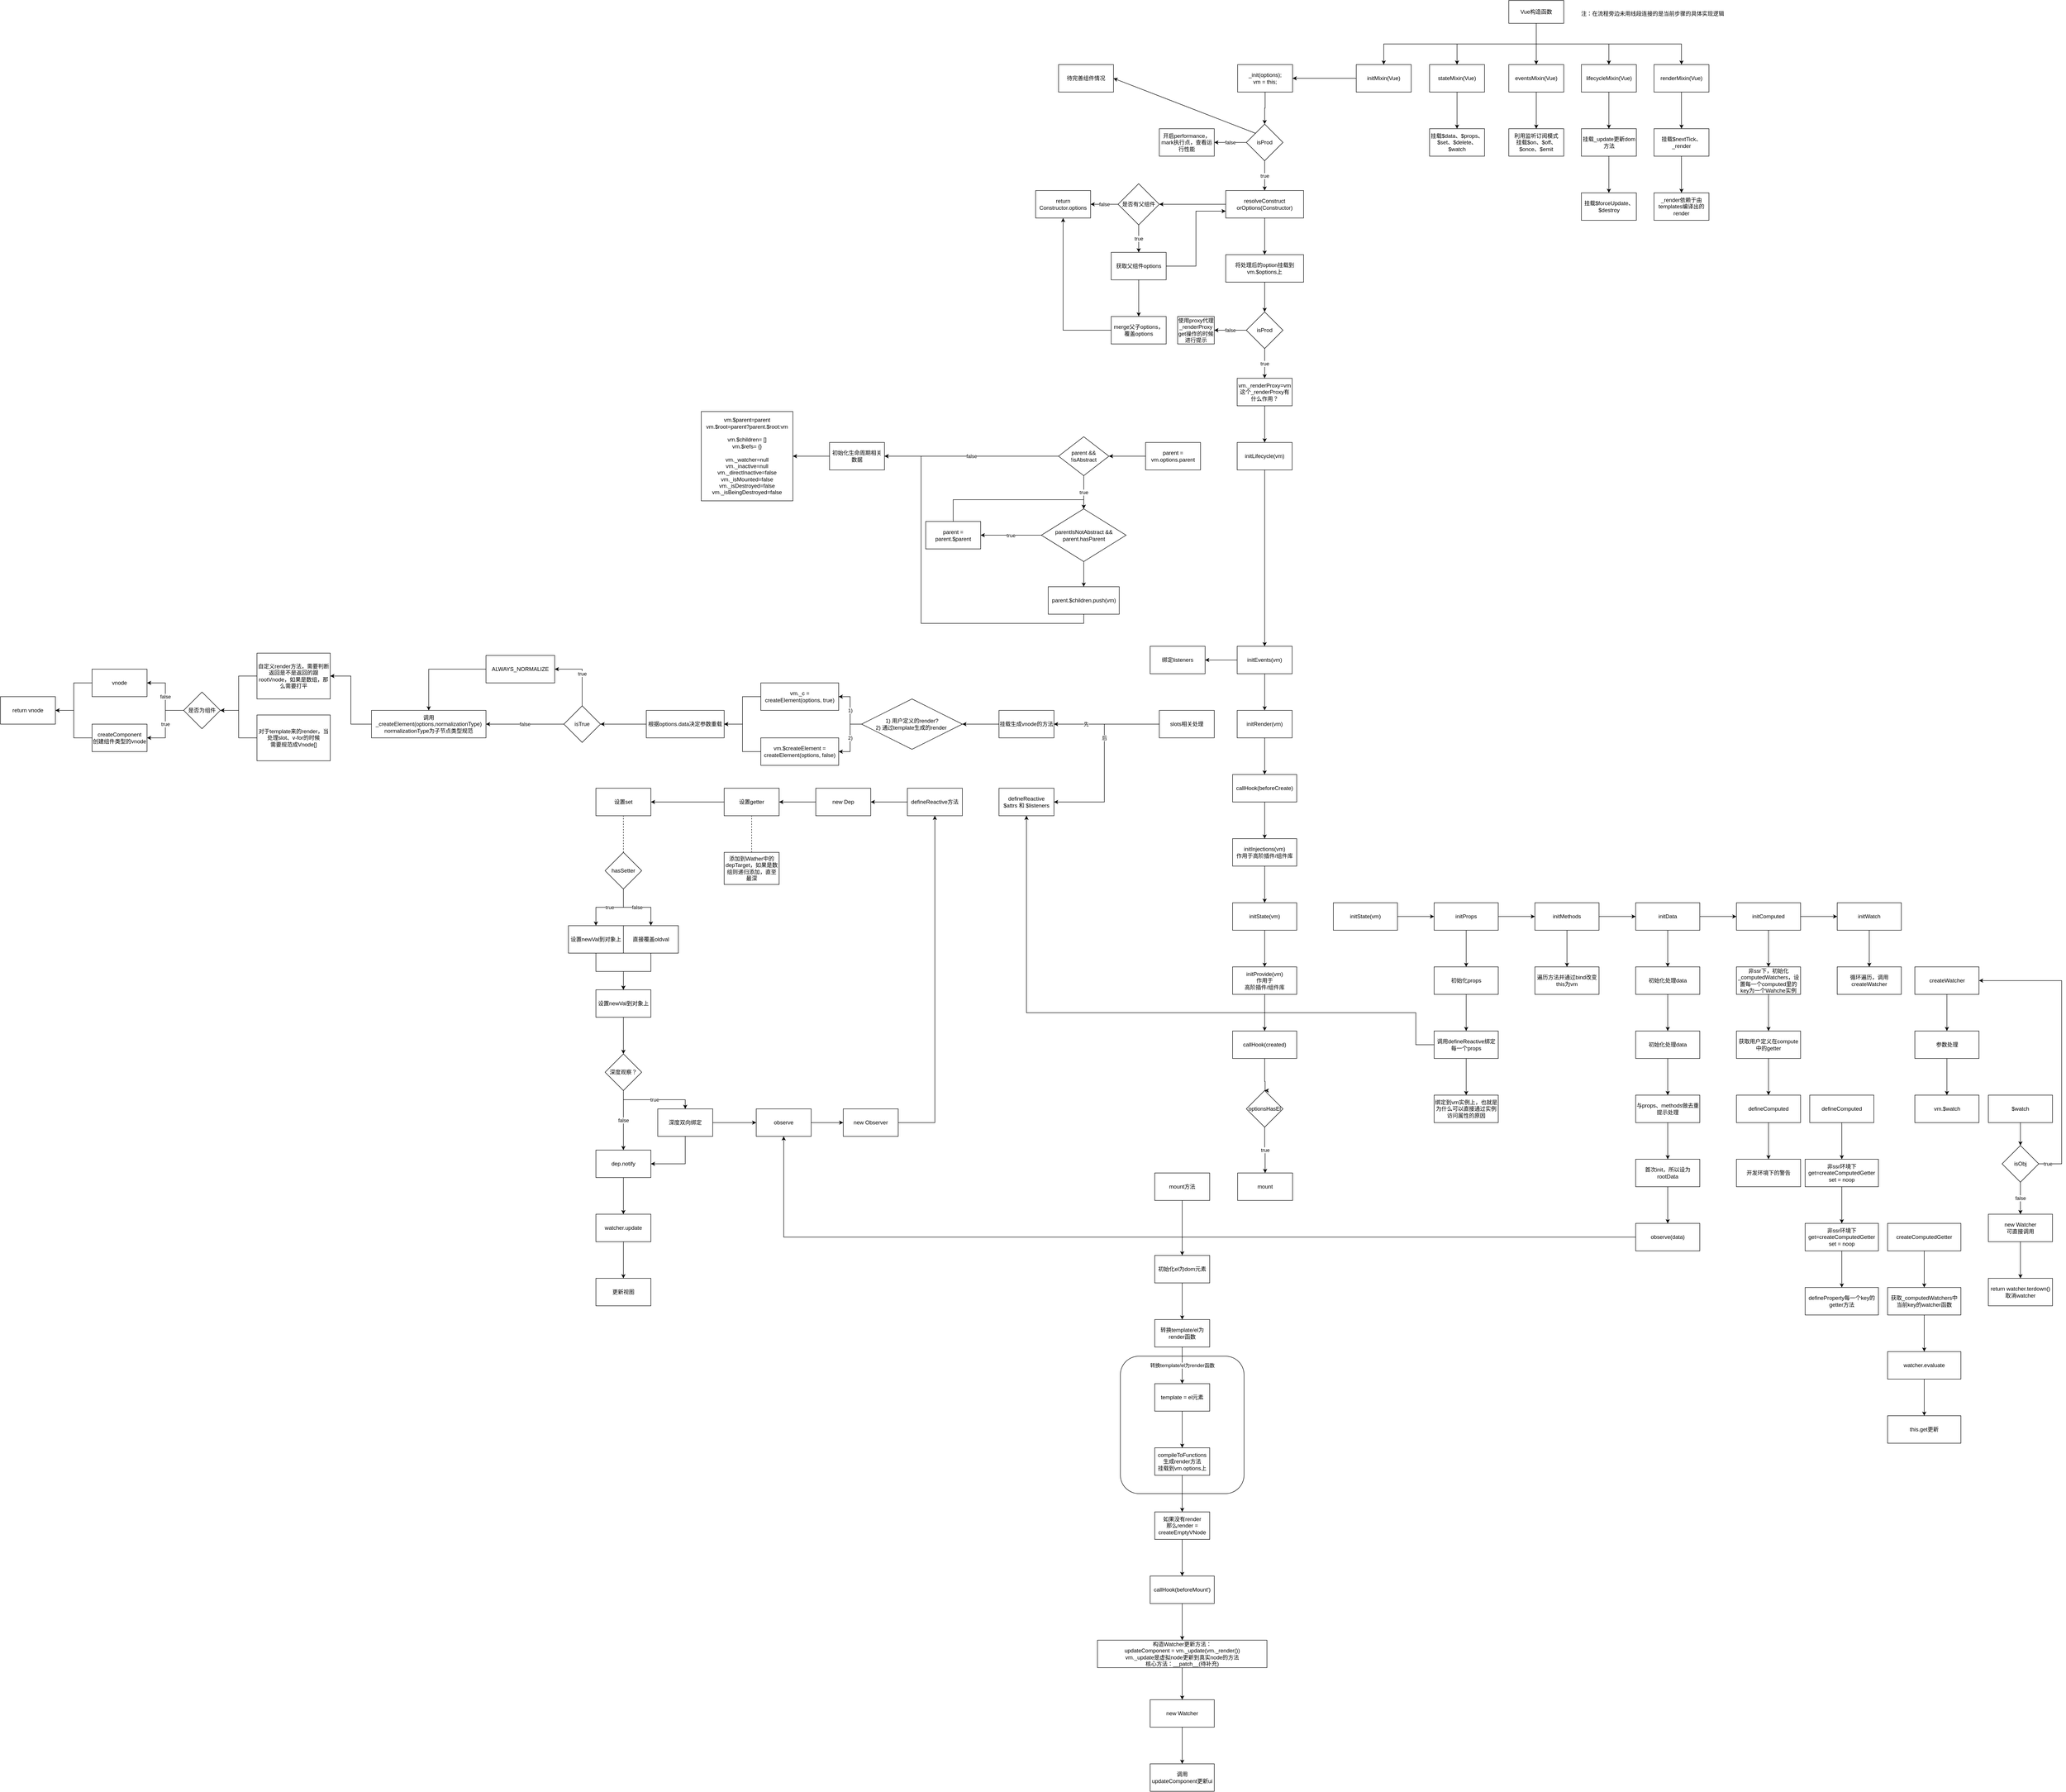 <mxfile version="10.8.0" type="github"><diagram id="t0e5nZtSEdDD4lNOVtrh" name="Page-1"><mxGraphModel dx="4143" dy="538" grid="1" gridSize="10" guides="1" tooltips="1" connect="1" arrows="1" fold="1" page="1" pageScale="1" pageWidth="827" pageHeight="1169" math="0" shadow="0"><root><mxCell id="0"/><mxCell id="1" parent="0"/><mxCell id="R4KU49D0z3Fus9JhehSm-15" value="" style="edgeStyle=orthogonalEdgeStyle;rounded=0;orthogonalLoop=1;jettySize=auto;html=1;" edge="1" parent="1" source="R4KU49D0z3Fus9JhehSm-9" target="R4KU49D0z3Fus9JhehSm-14"><mxGeometry relative="1" as="geometry"/></mxCell><mxCell id="R4KU49D0z3Fus9JhehSm-21" style="edgeStyle=orthogonalEdgeStyle;rounded=0;orthogonalLoop=1;jettySize=auto;html=1;exitX=0.5;exitY=1;exitDx=0;exitDy=0;" edge="1" parent="1" source="R4KU49D0z3Fus9JhehSm-9" target="R4KU49D0z3Fus9JhehSm-12"><mxGeometry relative="1" as="geometry"/></mxCell><mxCell id="R4KU49D0z3Fus9JhehSm-23" style="edgeStyle=orthogonalEdgeStyle;rounded=0;orthogonalLoop=1;jettySize=auto;html=1;exitX=0.5;exitY=1;exitDx=0;exitDy=0;entryX=0.5;entryY=0;entryDx=0;entryDy=0;" edge="1" parent="1" source="R4KU49D0z3Fus9JhehSm-9" target="R4KU49D0z3Fus9JhehSm-18"><mxGeometry relative="1" as="geometry"/></mxCell><mxCell id="R4KU49D0z3Fus9JhehSm-24" style="edgeStyle=orthogonalEdgeStyle;rounded=0;orthogonalLoop=1;jettySize=auto;html=1;exitX=0.5;exitY=1;exitDx=0;exitDy=0;entryX=0.5;entryY=0;entryDx=0;entryDy=0;" edge="1" parent="1" source="R4KU49D0z3Fus9JhehSm-9" target="R4KU49D0z3Fus9JhehSm-16"><mxGeometry relative="1" as="geometry"/></mxCell><mxCell id="R4KU49D0z3Fus9JhehSm-36" style="edgeStyle=orthogonalEdgeStyle;rounded=0;orthogonalLoop=1;jettySize=auto;html=1;exitX=0.5;exitY=1;exitDx=0;exitDy=0;" edge="1" parent="1" source="R4KU49D0z3Fus9JhehSm-9" target="R4KU49D0z3Fus9JhehSm-10"><mxGeometry relative="1" as="geometry"/></mxCell><mxCell id="R4KU49D0z3Fus9JhehSm-9" value="Vue构造函数" style="rounded=0;whiteSpace=wrap;html=1;" vertex="1" parent="1"><mxGeometry x="353" y="20" width="120" height="50" as="geometry"/></mxCell><mxCell id="R4KU49D0z3Fus9JhehSm-371" value="" style="edgeStyle=orthogonalEdgeStyle;rounded=0;orthogonalLoop=1;jettySize=auto;html=1;" edge="1" parent="1" source="R4KU49D0z3Fus9JhehSm-16" target="R4KU49D0z3Fus9JhehSm-370"><mxGeometry relative="1" as="geometry"/></mxCell><mxCell id="R4KU49D0z3Fus9JhehSm-16" value="renderMixin(Vue)" style="rounded=0;whiteSpace=wrap;html=1;" vertex="1" parent="1"><mxGeometry x="670" y="160" width="120" height="60" as="geometry"/></mxCell><mxCell id="R4KU49D0z3Fus9JhehSm-373" value="" style="edgeStyle=orthogonalEdgeStyle;rounded=0;orthogonalLoop=1;jettySize=auto;html=1;" edge="1" parent="1" source="R4KU49D0z3Fus9JhehSm-370" target="R4KU49D0z3Fus9JhehSm-372"><mxGeometry relative="1" as="geometry"/></mxCell><mxCell id="R4KU49D0z3Fus9JhehSm-370" value="挂载$nextTick、_render" style="rounded=0;whiteSpace=wrap;html=1;" vertex="1" parent="1"><mxGeometry x="670" y="300" width="120" height="60" as="geometry"/></mxCell><mxCell id="R4KU49D0z3Fus9JhehSm-372" value="_render依赖于由templates编译出的render" style="rounded=0;whiteSpace=wrap;html=1;" vertex="1" parent="1"><mxGeometry x="670" y="440" width="120" height="60" as="geometry"/></mxCell><mxCell id="R4KU49D0z3Fus9JhehSm-365" value="" style="edgeStyle=orthogonalEdgeStyle;rounded=0;orthogonalLoop=1;jettySize=auto;html=1;" edge="1" parent="1" source="R4KU49D0z3Fus9JhehSm-14" target="R4KU49D0z3Fus9JhehSm-364"><mxGeometry relative="1" as="geometry"/></mxCell><mxCell id="R4KU49D0z3Fus9JhehSm-14" value="eventsMixin(Vue)" style="rounded=0;whiteSpace=wrap;html=1;" vertex="1" parent="1"><mxGeometry x="353" y="160" width="120" height="60" as="geometry"/></mxCell><mxCell id="R4KU49D0z3Fus9JhehSm-364" value="利用监听订阅模式&lt;br&gt;挂载$on、$off、$once、$emit&lt;br&gt;" style="rounded=0;whiteSpace=wrap;html=1;" vertex="1" parent="1"><mxGeometry x="353" y="300" width="120" height="60" as="geometry"/></mxCell><mxCell id="R4KU49D0z3Fus9JhehSm-361" value="" style="edgeStyle=orthogonalEdgeStyle;rounded=0;orthogonalLoop=1;jettySize=auto;html=1;" edge="1" parent="1" source="R4KU49D0z3Fus9JhehSm-12" target="R4KU49D0z3Fus9JhehSm-360"><mxGeometry relative="1" as="geometry"/></mxCell><mxCell id="R4KU49D0z3Fus9JhehSm-12" value="stateMixin(Vue)" style="rounded=0;whiteSpace=wrap;html=1;" vertex="1" parent="1"><mxGeometry x="180" y="160" width="120" height="60" as="geometry"/></mxCell><mxCell id="R4KU49D0z3Fus9JhehSm-360" value="挂载$data、$props、$set、$delete、$watch" style="rounded=0;whiteSpace=wrap;html=1;" vertex="1" parent="1"><mxGeometry x="180" y="300" width="120" height="60" as="geometry"/></mxCell><mxCell id="R4KU49D0z3Fus9JhehSm-29" value="" style="edgeStyle=orthogonalEdgeStyle;rounded=0;orthogonalLoop=1;jettySize=auto;html=1;" edge="1" parent="1" source="R4KU49D0z3Fus9JhehSm-10" target="R4KU49D0z3Fus9JhehSm-28"><mxGeometry relative="1" as="geometry"/></mxCell><mxCell id="R4KU49D0z3Fus9JhehSm-10" value="initMixin(Vue)&lt;br&gt;" style="rounded=0;whiteSpace=wrap;html=1;" vertex="1" parent="1"><mxGeometry x="20" y="160" width="120" height="60" as="geometry"/></mxCell><mxCell id="R4KU49D0z3Fus9JhehSm-33" value="" style="edgeStyle=orthogonalEdgeStyle;rounded=0;orthogonalLoop=1;jettySize=auto;html=1;entryX=0.5;entryY=0;entryDx=0;entryDy=0;" edge="1" parent="1" source="R4KU49D0z3Fus9JhehSm-28" target="R4KU49D0z3Fus9JhehSm-34"><mxGeometry relative="1" as="geometry"><mxPoint x="80" y="440" as="targetPoint"/></mxGeometry></mxCell><mxCell id="R4KU49D0z3Fus9JhehSm-28" value="_init(options);&lt;br&gt;vm = this;&lt;br&gt;" style="rounded=0;whiteSpace=wrap;html=1;" vertex="1" parent="1"><mxGeometry x="-239" y="160" width="120" height="60" as="geometry"/></mxCell><mxCell id="R4KU49D0z3Fus9JhehSm-367" value="" style="edgeStyle=orthogonalEdgeStyle;rounded=0;orthogonalLoop=1;jettySize=auto;html=1;" edge="1" parent="1" source="R4KU49D0z3Fus9JhehSm-18" target="R4KU49D0z3Fus9JhehSm-366"><mxGeometry relative="1" as="geometry"/></mxCell><mxCell id="R4KU49D0z3Fus9JhehSm-18" value="lifecycleMixin(Vue)" style="rounded=0;whiteSpace=wrap;html=1;" vertex="1" parent="1"><mxGeometry x="511.5" y="160" width="120" height="60" as="geometry"/></mxCell><mxCell id="R4KU49D0z3Fus9JhehSm-369" value="" style="edgeStyle=orthogonalEdgeStyle;rounded=0;orthogonalLoop=1;jettySize=auto;html=1;" edge="1" parent="1" source="R4KU49D0z3Fus9JhehSm-366" target="R4KU49D0z3Fus9JhehSm-368"><mxGeometry relative="1" as="geometry"/></mxCell><mxCell id="R4KU49D0z3Fus9JhehSm-366" value="挂载_update更新dom方法" style="rounded=0;whiteSpace=wrap;html=1;" vertex="1" parent="1"><mxGeometry x="511.5" y="300" width="120" height="60" as="geometry"/></mxCell><mxCell id="R4KU49D0z3Fus9JhehSm-368" value="挂载&lt;span&gt;$forceUpdate、&lt;/span&gt;&lt;span&gt;$destroy&lt;/span&gt;" style="rounded=0;whiteSpace=wrap;html=1;" vertex="1" parent="1"><mxGeometry x="511.5" y="440" width="120" height="60" as="geometry"/></mxCell><mxCell id="R4KU49D0z3Fus9JhehSm-38" value="false&lt;br&gt;" style="edgeStyle=orthogonalEdgeStyle;rounded=0;orthogonalLoop=1;jettySize=auto;html=1;entryX=1;entryY=0.5;entryDx=0;entryDy=0;" edge="1" parent="1" source="R4KU49D0z3Fus9JhehSm-34" target="R4KU49D0z3Fus9JhehSm-40"><mxGeometry relative="1" as="geometry"><mxPoint x="180" y="370" as="targetPoint"/></mxGeometry></mxCell><mxCell id="R4KU49D0z3Fus9JhehSm-44" value="true" style="edgeStyle=orthogonalEdgeStyle;rounded=0;orthogonalLoop=1;jettySize=auto;html=1;entryX=0.5;entryY=0;entryDx=0;entryDy=0;" edge="1" parent="1" source="R4KU49D0z3Fus9JhehSm-34" target="R4KU49D0z3Fus9JhehSm-45"><mxGeometry relative="1" as="geometry"><mxPoint x="-180" y="450" as="targetPoint"/></mxGeometry></mxCell><mxCell id="R4KU49D0z3Fus9JhehSm-34" value="isProd" style="rhombus;whiteSpace=wrap;html=1;" vertex="1" parent="1"><mxGeometry x="-220" y="290" width="80" height="80" as="geometry"/></mxCell><mxCell id="R4KU49D0z3Fus9JhehSm-40" value="开启performance，mark执行点，查看运行性能" style="rounded=0;whiteSpace=wrap;html=1;" vertex="1" parent="1"><mxGeometry x="-410" y="300" width="120" height="60" as="geometry"/></mxCell><mxCell id="R4KU49D0z3Fus9JhehSm-48" value="" style="edgeStyle=orthogonalEdgeStyle;rounded=0;orthogonalLoop=1;jettySize=auto;html=1;entryX=1;entryY=0.5;entryDx=0;entryDy=0;" edge="1" parent="1" source="R4KU49D0z3Fus9JhehSm-45" target="R4KU49D0z3Fus9JhehSm-49"><mxGeometry relative="1" as="geometry"><mxPoint x="-345" y="450" as="targetPoint"/></mxGeometry></mxCell><mxCell id="R4KU49D0z3Fus9JhehSm-66" value="" style="edgeStyle=orthogonalEdgeStyle;rounded=0;orthogonalLoop=1;jettySize=auto;html=1;" edge="1" parent="1" source="R4KU49D0z3Fus9JhehSm-45" target="R4KU49D0z3Fus9JhehSm-65"><mxGeometry relative="1" as="geometry"/></mxCell><mxCell id="R4KU49D0z3Fus9JhehSm-45" value="&lt;div&gt;&lt;span&gt;resolveConstruct&lt;/span&gt;&lt;/div&gt;&lt;div&gt;&lt;span&gt;orOptions&lt;/span&gt;&lt;span&gt;(Constructor)&lt;/span&gt;&lt;/div&gt;" style="rounded=0;whiteSpace=wrap;html=1;" vertex="1" parent="1"><mxGeometry x="-265" y="435" width="170" height="60" as="geometry"/></mxCell><mxCell id="R4KU49D0z3Fus9JhehSm-68" value="" style="edgeStyle=orthogonalEdgeStyle;rounded=0;orthogonalLoop=1;jettySize=auto;html=1;entryX=0.5;entryY=0;entryDx=0;entryDy=0;" edge="1" parent="1" source="R4KU49D0z3Fus9JhehSm-65" target="R4KU49D0z3Fus9JhehSm-69"><mxGeometry relative="1" as="geometry"><mxPoint x="-180" y="715" as="targetPoint"/></mxGeometry></mxCell><mxCell id="R4KU49D0z3Fus9JhehSm-65" value="将处理后的option挂载到vm.$options上&lt;br&gt;" style="rounded=0;whiteSpace=wrap;html=1;" vertex="1" parent="1"><mxGeometry x="-265" y="575" width="170" height="60" as="geometry"/></mxCell><mxCell id="R4KU49D0z3Fus9JhehSm-51" value="false" style="edgeStyle=orthogonalEdgeStyle;rounded=0;orthogonalLoop=1;jettySize=auto;html=1;entryX=1;entryY=0.5;entryDx=0;entryDy=0;" edge="1" parent="1" source="R4KU49D0z3Fus9JhehSm-49" target="R4KU49D0z3Fus9JhehSm-52"><mxGeometry relative="1" as="geometry"><mxPoint x="-520" y="450" as="targetPoint"/></mxGeometry></mxCell><mxCell id="R4KU49D0z3Fus9JhehSm-56" value="true" style="edgeStyle=orthogonalEdgeStyle;rounded=0;orthogonalLoop=1;jettySize=auto;html=1;entryX=0.5;entryY=0;entryDx=0;entryDy=0;" edge="1" parent="1" source="R4KU49D0z3Fus9JhehSm-49" target="R4KU49D0z3Fus9JhehSm-57"><mxGeometry relative="1" as="geometry"><mxPoint x="-395" y="575" as="targetPoint"/></mxGeometry></mxCell><mxCell id="R4KU49D0z3Fus9JhehSm-49" value="是否有父组件" style="rhombus;whiteSpace=wrap;html=1;" vertex="1" parent="1"><mxGeometry x="-500" y="420" width="90" height="90" as="geometry"/></mxCell><mxCell id="R4KU49D0z3Fus9JhehSm-52" value="return Constructor.options" style="rounded=0;whiteSpace=wrap;html=1;" vertex="1" parent="1"><mxGeometry x="-680" y="435" width="120" height="60" as="geometry"/></mxCell><mxCell id="R4KU49D0z3Fus9JhehSm-60" value="" style="edgeStyle=orthogonalEdgeStyle;rounded=0;orthogonalLoop=1;jettySize=auto;html=1;" edge="1" parent="1" source="R4KU49D0z3Fus9JhehSm-57" target="R4KU49D0z3Fus9JhehSm-59"><mxGeometry relative="1" as="geometry"/></mxCell><mxCell id="R4KU49D0z3Fus9JhehSm-64" style="edgeStyle=orthogonalEdgeStyle;rounded=0;orthogonalLoop=1;jettySize=auto;html=1;exitX=1;exitY=0.5;exitDx=0;exitDy=0;entryX=0;entryY=0.75;entryDx=0;entryDy=0;" edge="1" parent="1" source="R4KU49D0z3Fus9JhehSm-57" target="R4KU49D0z3Fus9JhehSm-45"><mxGeometry relative="1" as="geometry"/></mxCell><mxCell id="R4KU49D0z3Fus9JhehSm-57" value="获取父组件options" style="rounded=0;whiteSpace=wrap;html=1;" vertex="1" parent="1"><mxGeometry x="-515" y="570" width="120" height="60" as="geometry"/></mxCell><mxCell id="R4KU49D0z3Fus9JhehSm-63" style="edgeStyle=orthogonalEdgeStyle;rounded=0;orthogonalLoop=1;jettySize=auto;html=1;exitX=0;exitY=0.5;exitDx=0;exitDy=0;entryX=0.5;entryY=1;entryDx=0;entryDy=0;" edge="1" parent="1" source="R4KU49D0z3Fus9JhehSm-59" target="R4KU49D0z3Fus9JhehSm-52"><mxGeometry relative="1" as="geometry"/></mxCell><mxCell id="R4KU49D0z3Fus9JhehSm-59" value="merge父子options，覆盖options" style="rounded=0;whiteSpace=wrap;html=1;" vertex="1" parent="1"><mxGeometry x="-515" y="710" width="120" height="60" as="geometry"/></mxCell><mxCell id="R4KU49D0z3Fus9JhehSm-71" value="false" style="edgeStyle=orthogonalEdgeStyle;rounded=0;orthogonalLoop=1;jettySize=auto;html=1;entryX=1;entryY=0.5;entryDx=0;entryDy=0;" edge="1" parent="1" source="R4KU49D0z3Fus9JhehSm-69" target="R4KU49D0z3Fus9JhehSm-72"><mxGeometry relative="1" as="geometry"><mxPoint x="-300" y="750" as="targetPoint"/></mxGeometry></mxCell><mxCell id="R4KU49D0z3Fus9JhehSm-74" value="true" style="edgeStyle=orthogonalEdgeStyle;rounded=0;orthogonalLoop=1;jettySize=auto;html=1;entryX=0.5;entryY=0;entryDx=0;entryDy=0;" edge="1" parent="1" source="R4KU49D0z3Fus9JhehSm-69" target="R4KU49D0z3Fus9JhehSm-76"><mxGeometry relative="1" as="geometry"><mxPoint x="-180" y="860" as="targetPoint"/></mxGeometry></mxCell><mxCell id="R4KU49D0z3Fus9JhehSm-69" value="isProd" style="rhombus;whiteSpace=wrap;html=1;" vertex="1" parent="1"><mxGeometry x="-220" y="700" width="80" height="80" as="geometry"/></mxCell><mxCell id="R4KU49D0z3Fus9JhehSm-72" value="使用proxy代理&lt;span&gt;_renderProxy&lt;br&gt;get操作的时候进行提示&lt;br&gt;&lt;/span&gt;" style="rounded=0;whiteSpace=wrap;html=1;" vertex="1" parent="1"><mxGeometry x="-370" y="710" width="80" height="60" as="geometry"/></mxCell><mxCell id="R4KU49D0z3Fus9JhehSm-84" value="" style="edgeStyle=orthogonalEdgeStyle;rounded=0;orthogonalLoop=1;jettySize=auto;html=1;" edge="1" parent="1" source="R4KU49D0z3Fus9JhehSm-76" target="R4KU49D0z3Fus9JhehSm-83"><mxGeometry relative="1" as="geometry"/></mxCell><mxCell id="R4KU49D0z3Fus9JhehSm-76" value="&lt;div&gt;&lt;span&gt;vm&lt;/span&gt;.&lt;span&gt;_renderProxy&lt;/span&gt;=&lt;span&gt;vm&lt;/span&gt;&lt;/div&gt;&lt;div&gt;这个_renderProxy有什么作用？&lt;/div&gt;" style="rounded=0;whiteSpace=wrap;html=1;" vertex="1" parent="1"><mxGeometry x="-240" y="845" width="120" height="60" as="geometry"/></mxCell><mxCell id="R4KU49D0z3Fus9JhehSm-115" value="" style="edgeStyle=orthogonalEdgeStyle;rounded=0;orthogonalLoop=1;jettySize=auto;html=1;" edge="1" parent="1" source="R4KU49D0z3Fus9JhehSm-83" target="R4KU49D0z3Fus9JhehSm-114"><mxGeometry relative="1" as="geometry"/></mxCell><mxCell id="R4KU49D0z3Fus9JhehSm-83" value="&lt;div&gt;initLifecycle(vm)&lt;/div&gt;" style="rounded=0;whiteSpace=wrap;html=1;" vertex="1" parent="1"><mxGeometry x="-240" y="985" width="120" height="60" as="geometry"/></mxCell><mxCell id="R4KU49D0z3Fus9JhehSm-119" value="" style="edgeStyle=orthogonalEdgeStyle;rounded=0;orthogonalLoop=1;jettySize=auto;html=1;" edge="1" parent="1" source="R4KU49D0z3Fus9JhehSm-114" target="R4KU49D0z3Fus9JhehSm-118"><mxGeometry relative="1" as="geometry"/></mxCell><mxCell id="R4KU49D0z3Fus9JhehSm-121" value="" style="edgeStyle=orthogonalEdgeStyle;rounded=0;orthogonalLoop=1;jettySize=auto;html=1;" edge="1" parent="1" source="R4KU49D0z3Fus9JhehSm-114" target="R4KU49D0z3Fus9JhehSm-120"><mxGeometry relative="1" as="geometry"/></mxCell><mxCell id="R4KU49D0z3Fus9JhehSm-114" value="&lt;div&gt;initEvents(vm)&lt;/div&gt;" style="rounded=0;whiteSpace=wrap;html=1;" vertex="1" parent="1"><mxGeometry x="-240" y="1430" width="120" height="60" as="geometry"/></mxCell><mxCell id="R4KU49D0z3Fus9JhehSm-229" value="" style="edgeStyle=orthogonalEdgeStyle;rounded=0;orthogonalLoop=1;jettySize=auto;html=1;" edge="1" parent="1" source="R4KU49D0z3Fus9JhehSm-120" target="R4KU49D0z3Fus9JhehSm-228"><mxGeometry relative="1" as="geometry"/></mxCell><mxCell id="R4KU49D0z3Fus9JhehSm-120" value="&lt;div&gt;&lt;span&gt;initRender&lt;/span&gt;(vm)&lt;/div&gt;" style="rounded=0;whiteSpace=wrap;html=1;" vertex="1" parent="1"><mxGeometry x="-240" y="1570" width="120" height="60" as="geometry"/></mxCell><mxCell id="R4KU49D0z3Fus9JhehSm-231" value="" style="edgeStyle=orthogonalEdgeStyle;rounded=0;orthogonalLoop=1;jettySize=auto;html=1;" edge="1" parent="1" source="R4KU49D0z3Fus9JhehSm-228" target="R4KU49D0z3Fus9JhehSm-230"><mxGeometry relative="1" as="geometry"/></mxCell><mxCell id="R4KU49D0z3Fus9JhehSm-228" value="&lt;div&gt;&lt;span&gt;callHook(beforeCreate)&lt;/span&gt;&lt;/div&gt;" style="rounded=0;whiteSpace=wrap;html=1;" vertex="1" parent="1"><mxGeometry x="-250" y="1710" width="140" height="60" as="geometry"/></mxCell><mxCell id="R4KU49D0z3Fus9JhehSm-233" value="" style="edgeStyle=orthogonalEdgeStyle;rounded=0;orthogonalLoop=1;jettySize=auto;html=1;" edge="1" parent="1" source="R4KU49D0z3Fus9JhehSm-230" target="R4KU49D0z3Fus9JhehSm-232"><mxGeometry relative="1" as="geometry"/></mxCell><mxCell id="R4KU49D0z3Fus9JhehSm-230" value="&lt;div&gt;&lt;span&gt;initInjections(vm)&lt;/span&gt;&lt;/div&gt;&lt;div&gt;&lt;span&gt;作用于高阶插件/组件库&lt;/span&gt;&lt;span&gt;&lt;br&gt;&lt;/span&gt;&lt;/div&gt;" style="rounded=0;whiteSpace=wrap;html=1;" vertex="1" parent="1"><mxGeometry x="-250" y="1850" width="140" height="60" as="geometry"/></mxCell><mxCell id="R4KU49D0z3Fus9JhehSm-235" value="" style="edgeStyle=orthogonalEdgeStyle;rounded=0;orthogonalLoop=1;jettySize=auto;html=1;" edge="1" parent="1" source="R4KU49D0z3Fus9JhehSm-232" target="R4KU49D0z3Fus9JhehSm-234"><mxGeometry relative="1" as="geometry"/></mxCell><mxCell id="R4KU49D0z3Fus9JhehSm-232" value="&lt;div&gt;&lt;span&gt;initState(vm)&lt;/span&gt;&lt;/div&gt;" style="rounded=0;whiteSpace=wrap;html=1;" vertex="1" parent="1"><mxGeometry x="-250" y="1990" width="140" height="60" as="geometry"/></mxCell><mxCell id="R4KU49D0z3Fus9JhehSm-252" value="" style="edgeStyle=orthogonalEdgeStyle;rounded=0;orthogonalLoop=1;jettySize=auto;html=1;" edge="1" parent="1" source="R4KU49D0z3Fus9JhehSm-246" target="R4KU49D0z3Fus9JhehSm-251"><mxGeometry relative="1" as="geometry"/></mxCell><mxCell id="R4KU49D0z3Fus9JhehSm-246" value="&lt;div&gt;&lt;span&gt;initState(vm)&lt;/span&gt;&lt;/div&gt;" style="rounded=0;whiteSpace=wrap;html=1;" vertex="1" parent="1"><mxGeometry x="-30" y="1990" width="140" height="60" as="geometry"/></mxCell><mxCell id="R4KU49D0z3Fus9JhehSm-257" value="" style="edgeStyle=orthogonalEdgeStyle;rounded=0;orthogonalLoop=1;jettySize=auto;html=1;" edge="1" parent="1" source="R4KU49D0z3Fus9JhehSm-251" target="R4KU49D0z3Fus9JhehSm-256"><mxGeometry relative="1" as="geometry"/></mxCell><mxCell id="R4KU49D0z3Fus9JhehSm-265" value="" style="edgeStyle=orthogonalEdgeStyle;rounded=0;orthogonalLoop=1;jettySize=auto;html=1;" edge="1" parent="1" source="R4KU49D0z3Fus9JhehSm-251" target="R4KU49D0z3Fus9JhehSm-264"><mxGeometry relative="1" as="geometry"/></mxCell><mxCell id="R4KU49D0z3Fus9JhehSm-251" value="&lt;div&gt;&lt;span&gt;initProps&lt;/span&gt;&lt;/div&gt;" style="rounded=0;whiteSpace=wrap;html=1;" vertex="1" parent="1"><mxGeometry x="190" y="1990" width="140" height="60" as="geometry"/></mxCell><mxCell id="R4KU49D0z3Fus9JhehSm-267" value="" style="edgeStyle=orthogonalEdgeStyle;rounded=0;orthogonalLoop=1;jettySize=auto;html=1;" edge="1" parent="1" source="R4KU49D0z3Fus9JhehSm-264" target="R4KU49D0z3Fus9JhehSm-266"><mxGeometry relative="1" as="geometry"/></mxCell><mxCell id="R4KU49D0z3Fus9JhehSm-264" value="初始化props" style="rounded=0;whiteSpace=wrap;html=1;" vertex="1" parent="1"><mxGeometry x="190" y="2130" width="140" height="60" as="geometry"/></mxCell><mxCell id="R4KU49D0z3Fus9JhehSm-269" value="" style="edgeStyle=orthogonalEdgeStyle;rounded=0;orthogonalLoop=1;jettySize=auto;html=1;" edge="1" parent="1" source="R4KU49D0z3Fus9JhehSm-266" target="R4KU49D0z3Fus9JhehSm-268"><mxGeometry relative="1" as="geometry"/></mxCell><mxCell id="R4KU49D0z3Fus9JhehSm-270" style="edgeStyle=orthogonalEdgeStyle;rounded=0;orthogonalLoop=1;jettySize=auto;html=1;exitX=0;exitY=0.5;exitDx=0;exitDy=0;entryX=0.5;entryY=1;entryDx=0;entryDy=0;" edge="1" parent="1" source="R4KU49D0z3Fus9JhehSm-266" target="R4KU49D0z3Fus9JhehSm-172"><mxGeometry relative="1" as="geometry"><mxPoint x="-600" y="1860" as="targetPoint"/><Array as="points"><mxPoint x="150" y="2300"/><mxPoint x="150" y="2230"/><mxPoint x="-700" y="2230"/></Array></mxGeometry></mxCell><mxCell id="R4KU49D0z3Fus9JhehSm-266" value="调用&lt;span&gt;defineReactive绑定每一个props&lt;/span&gt;" style="rounded=0;whiteSpace=wrap;html=1;" vertex="1" parent="1"><mxGeometry x="190" y="2270" width="140" height="60" as="geometry"/></mxCell><mxCell id="R4KU49D0z3Fus9JhehSm-268" value="绑定到vm实例上，也就是为什么可以直接通过实例访问属性的原因&lt;br&gt;" style="rounded=0;whiteSpace=wrap;html=1;" vertex="1" parent="1"><mxGeometry x="190" y="2410" width="140" height="60" as="geometry"/></mxCell><mxCell id="R4KU49D0z3Fus9JhehSm-259" value="" style="edgeStyle=orthogonalEdgeStyle;rounded=0;orthogonalLoop=1;jettySize=auto;html=1;" edge="1" parent="1" source="R4KU49D0z3Fus9JhehSm-256" target="R4KU49D0z3Fus9JhehSm-258"><mxGeometry relative="1" as="geometry"/></mxCell><mxCell id="R4KU49D0z3Fus9JhehSm-272" value="" style="edgeStyle=orthogonalEdgeStyle;rounded=0;orthogonalLoop=1;jettySize=auto;html=1;" edge="1" parent="1" source="R4KU49D0z3Fus9JhehSm-256" target="R4KU49D0z3Fus9JhehSm-271"><mxGeometry relative="1" as="geometry"/></mxCell><mxCell id="R4KU49D0z3Fus9JhehSm-256" value="&lt;div&gt;&lt;span&gt;initMethods&lt;/span&gt;&lt;/div&gt;" style="rounded=0;whiteSpace=wrap;html=1;" vertex="1" parent="1"><mxGeometry x="410" y="1990" width="140" height="60" as="geometry"/></mxCell><mxCell id="R4KU49D0z3Fus9JhehSm-271" value="&lt;div&gt;&lt;span&gt;遍历方法并通过bind改变this为vm&lt;/span&gt;&lt;/div&gt;" style="rounded=0;whiteSpace=wrap;html=1;" vertex="1" parent="1"><mxGeometry x="410" y="2130" width="140" height="60" as="geometry"/></mxCell><mxCell id="R4KU49D0z3Fus9JhehSm-261" value="" style="edgeStyle=orthogonalEdgeStyle;rounded=0;orthogonalLoop=1;jettySize=auto;html=1;" edge="1" parent="1" source="R4KU49D0z3Fus9JhehSm-258" target="R4KU49D0z3Fus9JhehSm-260"><mxGeometry relative="1" as="geometry"/></mxCell><mxCell id="R4KU49D0z3Fus9JhehSm-274" value="" style="edgeStyle=orthogonalEdgeStyle;rounded=0;orthogonalLoop=1;jettySize=auto;html=1;" edge="1" parent="1" source="R4KU49D0z3Fus9JhehSm-258" target="R4KU49D0z3Fus9JhehSm-273"><mxGeometry relative="1" as="geometry"/></mxCell><mxCell id="R4KU49D0z3Fus9JhehSm-258" value="&lt;div&gt;&lt;span&gt;initData&lt;/span&gt;&lt;/div&gt;" style="rounded=0;whiteSpace=wrap;html=1;" vertex="1" parent="1"><mxGeometry x="630" y="1990" width="140" height="60" as="geometry"/></mxCell><mxCell id="R4KU49D0z3Fus9JhehSm-276" value="" style="edgeStyle=orthogonalEdgeStyle;rounded=0;orthogonalLoop=1;jettySize=auto;html=1;" edge="1" parent="1" source="R4KU49D0z3Fus9JhehSm-273" target="R4KU49D0z3Fus9JhehSm-275"><mxGeometry relative="1" as="geometry"/></mxCell><mxCell id="R4KU49D0z3Fus9JhehSm-273" value="初始化处理data" style="rounded=0;whiteSpace=wrap;html=1;" vertex="1" parent="1"><mxGeometry x="630" y="2130" width="140" height="60" as="geometry"/></mxCell><mxCell id="R4KU49D0z3Fus9JhehSm-281" value="" style="edgeStyle=orthogonalEdgeStyle;rounded=0;orthogonalLoop=1;jettySize=auto;html=1;" edge="1" parent="1" source="R4KU49D0z3Fus9JhehSm-275" target="R4KU49D0z3Fus9JhehSm-280"><mxGeometry relative="1" as="geometry"/></mxCell><mxCell id="R4KU49D0z3Fus9JhehSm-275" value="初始化处理data" style="rounded=0;whiteSpace=wrap;html=1;" vertex="1" parent="1"><mxGeometry x="630" y="2270" width="140" height="60" as="geometry"/></mxCell><mxCell id="R4KU49D0z3Fus9JhehSm-283" value="" style="edgeStyle=orthogonalEdgeStyle;rounded=0;orthogonalLoop=1;jettySize=auto;html=1;" edge="1" parent="1" source="R4KU49D0z3Fus9JhehSm-280" target="R4KU49D0z3Fus9JhehSm-282"><mxGeometry relative="1" as="geometry"/></mxCell><mxCell id="R4KU49D0z3Fus9JhehSm-280" value="与props、methods做去重提示处理" style="rounded=0;whiteSpace=wrap;html=1;" vertex="1" parent="1"><mxGeometry x="630" y="2410" width="140" height="60" as="geometry"/></mxCell><mxCell id="R4KU49D0z3Fus9JhehSm-284" style="edgeStyle=orthogonalEdgeStyle;rounded=0;orthogonalLoop=1;jettySize=auto;html=1;exitX=0;exitY=0.5;exitDx=0;exitDy=0;entryX=0.5;entryY=1;entryDx=0;entryDy=0;" edge="1" parent="1" source="R4KU49D0z3Fus9JhehSm-285" target="R4KU49D0z3Fus9JhehSm-278"><mxGeometry relative="1" as="geometry"><mxPoint x="-730" y="2420" as="targetPoint"/></mxGeometry></mxCell><mxCell id="R4KU49D0z3Fus9JhehSm-286" value="" style="edgeStyle=orthogonalEdgeStyle;rounded=0;orthogonalLoop=1;jettySize=auto;html=1;" edge="1" parent="1" source="R4KU49D0z3Fus9JhehSm-282" target="R4KU49D0z3Fus9JhehSm-285"><mxGeometry relative="1" as="geometry"/></mxCell><mxCell id="R4KU49D0z3Fus9JhehSm-282" value="首次init，所以设为rootData" style="rounded=0;whiteSpace=wrap;html=1;" vertex="1" parent="1"><mxGeometry x="630" y="2550" width="140" height="60" as="geometry"/></mxCell><mxCell id="R4KU49D0z3Fus9JhehSm-285" value="observe(data)" style="rounded=0;whiteSpace=wrap;html=1;" vertex="1" parent="1"><mxGeometry x="630" y="2690" width="140" height="60" as="geometry"/></mxCell><mxCell id="R4KU49D0z3Fus9JhehSm-263" value="" style="edgeStyle=orthogonalEdgeStyle;rounded=0;orthogonalLoop=1;jettySize=auto;html=1;" edge="1" parent="1" source="R4KU49D0z3Fus9JhehSm-260" target="R4KU49D0z3Fus9JhehSm-262"><mxGeometry relative="1" as="geometry"/></mxCell><mxCell id="R4KU49D0z3Fus9JhehSm-288" value="" style="edgeStyle=orthogonalEdgeStyle;rounded=0;orthogonalLoop=1;jettySize=auto;html=1;" edge="1" parent="1" source="R4KU49D0z3Fus9JhehSm-260" target="R4KU49D0z3Fus9JhehSm-287"><mxGeometry relative="1" as="geometry"/></mxCell><mxCell id="R4KU49D0z3Fus9JhehSm-260" value="&lt;div&gt;&lt;span&gt;initComputed&lt;/span&gt;&lt;/div&gt;" style="rounded=0;whiteSpace=wrap;html=1;" vertex="1" parent="1"><mxGeometry x="850" y="1990" width="140" height="60" as="geometry"/></mxCell><mxCell id="R4KU49D0z3Fus9JhehSm-290" value="" style="edgeStyle=orthogonalEdgeStyle;rounded=0;orthogonalLoop=1;jettySize=auto;html=1;" edge="1" parent="1" source="R4KU49D0z3Fus9JhehSm-287" target="R4KU49D0z3Fus9JhehSm-289"><mxGeometry relative="1" as="geometry"/></mxCell><mxCell id="R4KU49D0z3Fus9JhehSm-287" value="非ssr下，初始化_computedWatchers，设置每一个computed里的key为一个Wahche实例&lt;br&gt;" style="rounded=0;whiteSpace=wrap;html=1;" vertex="1" parent="1"><mxGeometry x="850" y="2130" width="140" height="60" as="geometry"/></mxCell><mxCell id="R4KU49D0z3Fus9JhehSm-292" value="" style="edgeStyle=orthogonalEdgeStyle;rounded=0;orthogonalLoop=1;jettySize=auto;html=1;" edge="1" parent="1" source="R4KU49D0z3Fus9JhehSm-289" target="R4KU49D0z3Fus9JhehSm-291"><mxGeometry relative="1" as="geometry"/></mxCell><mxCell id="R4KU49D0z3Fus9JhehSm-289" value="获取用户定义在compute中的getter" style="rounded=0;whiteSpace=wrap;html=1;" vertex="1" parent="1"><mxGeometry x="850" y="2270" width="140" height="60" as="geometry"/></mxCell><mxCell id="R4KU49D0z3Fus9JhehSm-294" value="" style="edgeStyle=orthogonalEdgeStyle;rounded=0;orthogonalLoop=1;jettySize=auto;html=1;" edge="1" parent="1" source="R4KU49D0z3Fus9JhehSm-291" target="R4KU49D0z3Fus9JhehSm-293"><mxGeometry relative="1" as="geometry"/></mxCell><mxCell id="R4KU49D0z3Fus9JhehSm-291" value="&lt;div&gt;&lt;span&gt;defineComputed&lt;/span&gt;&lt;/div&gt;" style="rounded=0;whiteSpace=wrap;html=1;" vertex="1" parent="1"><mxGeometry x="850" y="2410" width="140" height="60" as="geometry"/></mxCell><mxCell id="R4KU49D0z3Fus9JhehSm-293" value="&lt;div&gt;&lt;span&gt;开发环境下的警告&lt;/span&gt;&lt;/div&gt;" style="rounded=0;whiteSpace=wrap;html=1;" vertex="1" parent="1"><mxGeometry x="850" y="2550" width="140" height="60" as="geometry"/></mxCell><mxCell id="R4KU49D0z3Fus9JhehSm-310" value="" style="edgeStyle=orthogonalEdgeStyle;rounded=0;orthogonalLoop=1;jettySize=auto;html=1;" edge="1" parent="1" source="R4KU49D0z3Fus9JhehSm-262" target="R4KU49D0z3Fus9JhehSm-309"><mxGeometry relative="1" as="geometry"/></mxCell><mxCell id="R4KU49D0z3Fus9JhehSm-262" value="&lt;div&gt;&lt;span&gt;initWatch&lt;/span&gt;&lt;/div&gt;" style="rounded=0;whiteSpace=wrap;html=1;" vertex="1" parent="1"><mxGeometry x="1070" y="1990" width="140" height="60" as="geometry"/></mxCell><mxCell id="R4KU49D0z3Fus9JhehSm-309" value="&lt;div&gt;&lt;span&gt;循环遍历，调用createWatcher&lt;/span&gt;&lt;/div&gt;" style="rounded=0;whiteSpace=wrap;html=1;" vertex="1" parent="1"><mxGeometry x="1070" y="2130" width="140" height="60" as="geometry"/></mxCell><mxCell id="R4KU49D0z3Fus9JhehSm-237" value="" style="edgeStyle=orthogonalEdgeStyle;rounded=0;orthogonalLoop=1;jettySize=auto;html=1;" edge="1" parent="1" source="R4KU49D0z3Fus9JhehSm-234" target="R4KU49D0z3Fus9JhehSm-236"><mxGeometry relative="1" as="geometry"/></mxCell><mxCell id="R4KU49D0z3Fus9JhehSm-234" value="&lt;div&gt;&lt;span&gt;initProvide(vm)&lt;/span&gt;&lt;/div&gt;&lt;div&gt;&lt;span&gt;作用于&lt;/span&gt;&lt;/div&gt;&lt;span&gt;高阶插件/组件库&lt;/span&gt;" style="rounded=0;whiteSpace=wrap;html=1;" vertex="1" parent="1"><mxGeometry x="-250" y="2130" width="140" height="60" as="geometry"/></mxCell><mxCell id="R4KU49D0z3Fus9JhehSm-239" value="" style="edgeStyle=orthogonalEdgeStyle;rounded=0;orthogonalLoop=1;jettySize=auto;html=1;entryX=0.5;entryY=0;entryDx=0;entryDy=0;" edge="1" parent="1" source="R4KU49D0z3Fus9JhehSm-236" target="R4KU49D0z3Fus9JhehSm-240"><mxGeometry relative="1" as="geometry"><mxPoint x="-180" y="2410" as="targetPoint"/><Array as="points"><mxPoint x="-180" y="2380"/><mxPoint x="-179" y="2380"/></Array></mxGeometry></mxCell><mxCell id="R4KU49D0z3Fus9JhehSm-236" value="&lt;div&gt;callHook(&lt;span&gt;created&lt;/span&gt;&lt;span&gt;)&lt;/span&gt;&lt;/div&gt;" style="rounded=0;whiteSpace=wrap;html=1;" vertex="1" parent="1"><mxGeometry x="-250" y="2270" width="140" height="60" as="geometry"/></mxCell><mxCell id="R4KU49D0z3Fus9JhehSm-170" value="先" style="edgeStyle=orthogonalEdgeStyle;rounded=0;orthogonalLoop=1;jettySize=auto;html=1;" edge="1" parent="1" source="R4KU49D0z3Fus9JhehSm-125" target="R4KU49D0z3Fus9JhehSm-169"><mxGeometry x="0.391" relative="1" as="geometry"><Array as="points"><mxPoint x="-570" y="1600"/><mxPoint x="-570" y="1600"/></Array><mxPoint as="offset"/></mxGeometry></mxCell><mxCell id="R4KU49D0z3Fus9JhehSm-175" value="后" style="edgeStyle=orthogonalEdgeStyle;rounded=0;orthogonalLoop=1;jettySize=auto;html=1;exitX=0;exitY=0.5;exitDx=0;exitDy=0;entryX=1;entryY=0.5;entryDx=0;entryDy=0;" edge="1" parent="1" source="R4KU49D0z3Fus9JhehSm-125" target="R4KU49D0z3Fus9JhehSm-172"><mxGeometry x="-0.4" y="30" relative="1" as="geometry"><Array as="points"><mxPoint x="-530" y="1600"/><mxPoint x="-530" y="1770"/></Array><mxPoint x="-30" y="30" as="offset"/></mxGeometry></mxCell><mxCell id="R4KU49D0z3Fus9JhehSm-125" value="&lt;div&gt;slots相关处理&lt;/div&gt;" style="rounded=0;whiteSpace=wrap;html=1;" vertex="1" parent="1"><mxGeometry x="-410" y="1570" width="120" height="60" as="geometry"/></mxCell><mxCell id="R4KU49D0z3Fus9JhehSm-171" style="edgeStyle=orthogonalEdgeStyle;rounded=0;orthogonalLoop=1;jettySize=auto;html=1;exitX=0;exitY=0.5;exitDx=0;exitDy=0;entryX=1;entryY=0.5;entryDx=0;entryDy=0;" edge="1" parent="1" source="R4KU49D0z3Fus9JhehSm-169" target="R4KU49D0z3Fus9JhehSm-140"><mxGeometry relative="1" as="geometry"/></mxCell><mxCell id="R4KU49D0z3Fus9JhehSm-169" value="挂载生成vnode的方法" style="rounded=0;whiteSpace=wrap;html=1;" vertex="1" parent="1"><mxGeometry x="-760" y="1570" width="120" height="60" as="geometry"/></mxCell><mxCell id="R4KU49D0z3Fus9JhehSm-118" value="绑定&lt;span&gt;listeners&lt;/span&gt;" style="rounded=0;whiteSpace=wrap;html=1;" vertex="1" parent="1"><mxGeometry x="-430" y="1430" width="120" height="60" as="geometry"/></mxCell><mxCell id="R4KU49D0z3Fus9JhehSm-88" value="" style="edgeStyle=orthogonalEdgeStyle;rounded=0;orthogonalLoop=1;jettySize=auto;html=1;entryX=1;entryY=0.5;entryDx=0;entryDy=0;" edge="1" parent="1" source="R4KU49D0z3Fus9JhehSm-85" target="R4KU49D0z3Fus9JhehSm-89"><mxGeometry relative="1" as="geometry"><mxPoint x="-520" y="1015" as="targetPoint"/></mxGeometry></mxCell><mxCell id="R4KU49D0z3Fus9JhehSm-85" value="parent = vm.options.parent" style="rounded=0;whiteSpace=wrap;html=1;" vertex="1" parent="1"><mxGeometry x="-440" y="985" width="120" height="60" as="geometry"/></mxCell><mxCell id="R4KU49D0z3Fus9JhehSm-93" value="false&lt;br&gt;" style="edgeStyle=orthogonalEdgeStyle;rounded=0;orthogonalLoop=1;jettySize=auto;html=1;entryX=1;entryY=0.5;entryDx=0;entryDy=0;" edge="1" parent="1" source="R4KU49D0z3Fus9JhehSm-89" target="R4KU49D0z3Fus9JhehSm-94"><mxGeometry relative="1" as="geometry"><mxPoint x="-710" y="1015" as="targetPoint"/></mxGeometry></mxCell><mxCell id="R4KU49D0z3Fus9JhehSm-106" value="true&lt;br&gt;" style="edgeStyle=orthogonalEdgeStyle;rounded=0;orthogonalLoop=1;jettySize=auto;html=1;exitX=0.5;exitY=1;exitDx=0;exitDy=0;entryX=0.5;entryY=0;entryDx=0;entryDy=0;" edge="1" parent="1" source="R4KU49D0z3Fus9JhehSm-89" target="R4KU49D0z3Fus9JhehSm-100"><mxGeometry relative="1" as="geometry"/></mxCell><mxCell id="R4KU49D0z3Fus9JhehSm-89" value="parent &amp;amp;&amp;amp; !isAbstract" style="rhombus;whiteSpace=wrap;html=1;" vertex="1" parent="1"><mxGeometry x="-630" y="972.5" width="110" height="85" as="geometry"/></mxCell><mxCell id="R4KU49D0z3Fus9JhehSm-117" value="" style="edgeStyle=orthogonalEdgeStyle;rounded=0;orthogonalLoop=1;jettySize=auto;html=1;" edge="1" parent="1" source="R4KU49D0z3Fus9JhehSm-94" target="R4KU49D0z3Fus9JhehSm-116"><mxGeometry relative="1" as="geometry"/></mxCell><mxCell id="R4KU49D0z3Fus9JhehSm-94" value="初始化生命周期相关数据" style="rounded=0;whiteSpace=wrap;html=1;" vertex="1" parent="1"><mxGeometry x="-1130" y="985" width="120" height="60" as="geometry"/></mxCell><mxCell id="R4KU49D0z3Fus9JhehSm-116" value="&lt;div&gt;&lt;div&gt;&lt;span&gt;vm&lt;/span&gt;.&lt;span&gt;$parent&lt;/span&gt;=&lt;span&gt;parent&lt;/span&gt;&lt;/div&gt;&lt;div&gt;&lt;span&gt;vm&lt;/span&gt;.&lt;span&gt;$root&lt;/span&gt;=&lt;span&gt;parent&lt;/span&gt;?&lt;span&gt;parent&lt;/span&gt;.&lt;span&gt;$root&lt;/span&gt;:&lt;span&gt;vm&lt;/span&gt;&lt;/div&gt;&lt;br&gt;&lt;div&gt;&lt;span&gt;vm&lt;/span&gt;.&lt;span&gt;$children&lt;/span&gt;= []&lt;/div&gt;&lt;div&gt;&lt;span&gt;vm&lt;/span&gt;.&lt;span&gt;$refs&lt;/span&gt;= {}&lt;/div&gt;&lt;br&gt;&lt;div&gt;&lt;span&gt;vm&lt;/span&gt;.&lt;span&gt;_watcher&lt;/span&gt;=&lt;span&gt;null&lt;/span&gt;&lt;/div&gt;&lt;div&gt;&lt;span&gt;vm&lt;/span&gt;.&lt;span&gt;_inactive&lt;/span&gt;=&lt;span&gt;null&lt;/span&gt;&lt;/div&gt;&lt;div&gt;&lt;span&gt;vm&lt;/span&gt;.&lt;span&gt;_directInactive&lt;/span&gt;=&lt;span&gt;false&lt;/span&gt;&lt;/div&gt;&lt;div&gt;&lt;span&gt;vm&lt;/span&gt;.&lt;span&gt;_isMounted&lt;/span&gt;=&lt;span&gt;false&lt;/span&gt;&lt;/div&gt;&lt;div&gt;&lt;span&gt;vm&lt;/span&gt;.&lt;span&gt;_isDestroyed&lt;/span&gt;=&lt;span&gt;false&lt;/span&gt;&lt;/div&gt;&lt;div&gt;&lt;span&gt;vm&lt;/span&gt;.&lt;span&gt;_isBeingDestroyed&lt;/span&gt;=&lt;span&gt;false&lt;/span&gt;&lt;/div&gt;&lt;/div&gt;" style="rounded=0;whiteSpace=wrap;html=1;" vertex="1" parent="1"><mxGeometry x="-1410" y="917.5" width="200" height="195" as="geometry"/></mxCell><mxCell id="R4KU49D0z3Fus9JhehSm-107" value="true" style="edgeStyle=orthogonalEdgeStyle;rounded=0;orthogonalLoop=1;jettySize=auto;html=1;exitX=0;exitY=0.5;exitDx=0;exitDy=0;entryX=1;entryY=0.5;entryDx=0;entryDy=0;" edge="1" parent="1" source="R4KU49D0z3Fus9JhehSm-100" target="R4KU49D0z3Fus9JhehSm-103"><mxGeometry relative="1" as="geometry"/></mxCell><mxCell id="R4KU49D0z3Fus9JhehSm-111" value="" style="edgeStyle=orthogonalEdgeStyle;rounded=0;orthogonalLoop=1;jettySize=auto;html=1;entryX=0.5;entryY=0;entryDx=0;entryDy=0;" edge="1" parent="1" source="R4KU49D0z3Fus9JhehSm-100" target="R4KU49D0z3Fus9JhehSm-112"><mxGeometry relative="1" as="geometry"><mxPoint x="-575" y="1325" as="targetPoint"/></mxGeometry></mxCell><mxCell id="R4KU49D0z3Fus9JhehSm-100" value="parentIsNotAbstract &amp;amp;&amp;amp; parent.hasParent&lt;br&gt;" style="rhombus;whiteSpace=wrap;html=1;" vertex="1" parent="1"><mxGeometry x="-667.5" y="1130" width="185" height="115" as="geometry"/></mxCell><mxCell id="R4KU49D0z3Fus9JhehSm-109" style="edgeStyle=orthogonalEdgeStyle;rounded=0;orthogonalLoop=1;jettySize=auto;html=1;exitX=0.5;exitY=0;exitDx=0;exitDy=0;entryX=0.5;entryY=0;entryDx=0;entryDy=0;" edge="1" parent="1" source="R4KU49D0z3Fus9JhehSm-103" target="R4KU49D0z3Fus9JhehSm-100"><mxGeometry relative="1" as="geometry"/></mxCell><mxCell id="R4KU49D0z3Fus9JhehSm-103" value="parent = parent.$parent" style="rounded=0;whiteSpace=wrap;html=1;" vertex="1" parent="1"><mxGeometry x="-920" y="1157.5" width="120" height="60" as="geometry"/></mxCell><mxCell id="R4KU49D0z3Fus9JhehSm-113" style="edgeStyle=orthogonalEdgeStyle;rounded=0;orthogonalLoop=1;jettySize=auto;html=1;exitX=0.5;exitY=1;exitDx=0;exitDy=0;entryX=1;entryY=0.5;entryDx=0;entryDy=0;" edge="1" parent="1" source="R4KU49D0z3Fus9JhehSm-112" target="R4KU49D0z3Fus9JhehSm-94"><mxGeometry relative="1" as="geometry"><Array as="points"><mxPoint x="-575" y="1380"/><mxPoint x="-930" y="1380"/><mxPoint x="-930" y="1015"/></Array></mxGeometry></mxCell><mxCell id="R4KU49D0z3Fus9JhehSm-112" value="parent.$children.push(vm)" style="rounded=0;whiteSpace=wrap;html=1;" vertex="1" parent="1"><mxGeometry x="-652.5" y="1300" width="155" height="60" as="geometry"/></mxCell><mxCell id="R4KU49D0z3Fus9JhehSm-122" value="待完善组件情况" style="rounded=0;whiteSpace=wrap;html=1;" vertex="1" parent="1"><mxGeometry x="-630" y="160" width="120" height="60" as="geometry"/></mxCell><mxCell id="R4KU49D0z3Fus9JhehSm-124" value="" style="endArrow=classic;html=1;exitX=0;exitY=0;exitDx=0;exitDy=0;entryX=1;entryY=0.5;entryDx=0;entryDy=0;" edge="1" parent="1" source="R4KU49D0z3Fus9JhehSm-34" target="R4KU49D0z3Fus9JhehSm-122"><mxGeometry width="50" height="50" relative="1" as="geometry"><mxPoint x="-429.5" y="240" as="sourcePoint"/><mxPoint x="-379.5" y="190" as="targetPoint"/></mxGeometry></mxCell><mxCell id="R4KU49D0z3Fus9JhehSm-145" value="1)" style="edgeStyle=orthogonalEdgeStyle;rounded=0;orthogonalLoop=1;jettySize=auto;html=1;exitX=0;exitY=0.5;exitDx=0;exitDy=0;entryX=1;entryY=0.5;entryDx=0;entryDy=0;" edge="1" parent="1" source="R4KU49D0z3Fus9JhehSm-140" target="R4KU49D0z3Fus9JhehSm-141"><mxGeometry relative="1" as="geometry"/></mxCell><mxCell id="R4KU49D0z3Fus9JhehSm-146" value="2)" style="edgeStyle=orthogonalEdgeStyle;rounded=0;orthogonalLoop=1;jettySize=auto;html=1;exitX=0;exitY=0.5;exitDx=0;exitDy=0;entryX=1;entryY=0.5;entryDx=0;entryDy=0;" edge="1" parent="1" source="R4KU49D0z3Fus9JhehSm-140" target="R4KU49D0z3Fus9JhehSm-142"><mxGeometry relative="1" as="geometry"/></mxCell><mxCell id="R4KU49D0z3Fus9JhehSm-140" value="1) 用户定义的render?&lt;br&gt;2) 通过template生成的render&amp;nbsp;&lt;br&gt;" style="rhombus;whiteSpace=wrap;html=1;" vertex="1" parent="1"><mxGeometry x="-1060" y="1545" width="220" height="110" as="geometry"/></mxCell><mxCell id="R4KU49D0z3Fus9JhehSm-149" value="" style="edgeStyle=orthogonalEdgeStyle;rounded=0;orthogonalLoop=1;jettySize=auto;html=1;" edge="1" parent="1" source="R4KU49D0z3Fus9JhehSm-141" target="R4KU49D0z3Fus9JhehSm-148"><mxGeometry relative="1" as="geometry"/></mxCell><mxCell id="R4KU49D0z3Fus9JhehSm-141" value="&lt;div&gt;&lt;span&gt;vm._c = createElement(options, true)&lt;/span&gt;&lt;/div&gt;" style="rounded=0;whiteSpace=wrap;html=1;" vertex="1" parent="1"><mxGeometry x="-1280" y="1510" width="170" height="60" as="geometry"/></mxCell><mxCell id="R4KU49D0z3Fus9JhehSm-152" value="" style="edgeStyle=orthogonalEdgeStyle;rounded=0;orthogonalLoop=1;jettySize=auto;html=1;entryX=1;entryY=0.5;entryDx=0;entryDy=0;" edge="1" parent="1" source="R4KU49D0z3Fus9JhehSm-148" target="R4KU49D0z3Fus9JhehSm-155"><mxGeometry relative="1" as="geometry"><mxPoint x="-1610" y="1600" as="targetPoint"/></mxGeometry></mxCell><mxCell id="R4KU49D0z3Fus9JhehSm-148" value="根据options.data决定参数重载" style="rounded=0;whiteSpace=wrap;html=1;" vertex="1" parent="1"><mxGeometry x="-1530" y="1570" width="170" height="60" as="geometry"/></mxCell><mxCell id="R4KU49D0z3Fus9JhehSm-150" style="edgeStyle=orthogonalEdgeStyle;rounded=0;orthogonalLoop=1;jettySize=auto;html=1;exitX=0;exitY=0.5;exitDx=0;exitDy=0;entryX=1;entryY=0.5;entryDx=0;entryDy=0;" edge="1" parent="1" source="R4KU49D0z3Fus9JhehSm-142" target="R4KU49D0z3Fus9JhehSm-148"><mxGeometry relative="1" as="geometry"/></mxCell><mxCell id="R4KU49D0z3Fus9JhehSm-142" value="&lt;div&gt;&lt;span&gt;vm.$createElement = createElement(options, false)&lt;/span&gt;&lt;/div&gt;" style="rounded=0;whiteSpace=wrap;html=1;" vertex="1" parent="1"><mxGeometry x="-1280" y="1630" width="170" height="60" as="geometry"/></mxCell><mxCell id="R4KU49D0z3Fus9JhehSm-159" value="false&lt;br&gt;" style="edgeStyle=orthogonalEdgeStyle;rounded=0;orthogonalLoop=1;jettySize=auto;html=1;exitX=0;exitY=0.5;exitDx=0;exitDy=0;entryX=1;entryY=0.5;entryDx=0;entryDy=0;" edge="1" parent="1" source="R4KU49D0z3Fus9JhehSm-155" target="R4KU49D0z3Fus9JhehSm-156"><mxGeometry relative="1" as="geometry"/></mxCell><mxCell id="R4KU49D0z3Fus9JhehSm-161" value="true" style="edgeStyle=orthogonalEdgeStyle;rounded=0;orthogonalLoop=1;jettySize=auto;html=1;entryX=1;entryY=0.5;entryDx=0;entryDy=0;exitX=0.5;exitY=0;exitDx=0;exitDy=0;" edge="1" parent="1" source="R4KU49D0z3Fus9JhehSm-155" target="R4KU49D0z3Fus9JhehSm-162"><mxGeometry relative="1" as="geometry"><mxPoint x="-1670" y="1480" as="targetPoint"/></mxGeometry></mxCell><mxCell id="R4KU49D0z3Fus9JhehSm-155" value="isTrue" style="rhombus;whiteSpace=wrap;html=1;" vertex="1" parent="1"><mxGeometry x="-1710" y="1560" width="80" height="80" as="geometry"/></mxCell><mxCell id="R4KU49D0z3Fus9JhehSm-158" value="" style="edgeStyle=orthogonalEdgeStyle;rounded=0;orthogonalLoop=1;jettySize=auto;html=1;entryX=1;entryY=0.5;entryDx=0;entryDy=0;" edge="1" parent="1" source="R4KU49D0z3Fus9JhehSm-156" target="R4KU49D0z3Fus9JhehSm-157"><mxGeometry relative="1" as="geometry"/></mxCell><mxCell id="R4KU49D0z3Fus9JhehSm-156" value="调用_createElement(options,&lt;span&gt;normalizationType&lt;/span&gt;&lt;span&gt;)&lt;br&gt;&lt;/span&gt;normalizationType为子节点类型规范&lt;br&gt;" style="rounded=0;whiteSpace=wrap;html=1;" vertex="1" parent="1"><mxGeometry x="-2130" y="1570" width="250" height="60" as="geometry"/></mxCell><mxCell id="R4KU49D0z3Fus9JhehSm-177" style="edgeStyle=orthogonalEdgeStyle;rounded=0;orthogonalLoop=1;jettySize=auto;html=1;exitX=0;exitY=0.5;exitDx=0;exitDy=0;entryX=1;entryY=0.5;entryDx=0;entryDy=0;" edge="1" parent="1" source="R4KU49D0z3Fus9JhehSm-157" target="R4KU49D0z3Fus9JhehSm-176"><mxGeometry relative="1" as="geometry"/></mxCell><mxCell id="R4KU49D0z3Fus9JhehSm-157" value="自定义render方法，需要判断返回是不是返回的跟rootVnode，如果是数组，那么需要打平" style="rounded=0;whiteSpace=wrap;html=1;" vertex="1" parent="1"><mxGeometry x="-2380" y="1445" width="160" height="100" as="geometry"/></mxCell><mxCell id="R4KU49D0z3Fus9JhehSm-163" style="edgeStyle=orthogonalEdgeStyle;rounded=0;orthogonalLoop=1;jettySize=auto;html=1;exitX=0;exitY=0.5;exitDx=0;exitDy=0;entryX=0.5;entryY=0;entryDx=0;entryDy=0;" edge="1" parent="1" source="R4KU49D0z3Fus9JhehSm-162" target="R4KU49D0z3Fus9JhehSm-156"><mxGeometry relative="1" as="geometry"/></mxCell><mxCell id="R4KU49D0z3Fus9JhehSm-162" value="&lt;div&gt;&lt;span&gt;ALWAYS_NORMALIZE&lt;/span&gt;&lt;/div&gt;" style="rounded=0;whiteSpace=wrap;html=1;" vertex="1" parent="1"><mxGeometry x="-1880" y="1450" width="150" height="60" as="geometry"/></mxCell><mxCell id="R4KU49D0z3Fus9JhehSm-178" style="edgeStyle=orthogonalEdgeStyle;rounded=0;orthogonalLoop=1;jettySize=auto;html=1;exitX=0;exitY=0.5;exitDx=0;exitDy=0;entryX=1;entryY=0.5;entryDx=0;entryDy=0;" edge="1" parent="1" source="R4KU49D0z3Fus9JhehSm-165" target="R4KU49D0z3Fus9JhehSm-176"><mxGeometry relative="1" as="geometry"/></mxCell><mxCell id="R4KU49D0z3Fus9JhehSm-165" value="对于template来的render，当处理slot、v-for的时候&lt;br&gt;需要规范成Vnode[]" style="rounded=0;whiteSpace=wrap;html=1;" vertex="1" parent="1"><mxGeometry x="-2380" y="1580" width="160" height="100" as="geometry"/></mxCell><mxCell id="R4KU49D0z3Fus9JhehSm-172" value="&lt;div&gt;&lt;span&gt;defineReactive&lt;/span&gt;&lt;/div&gt;&lt;div&gt;&lt;span&gt;$attrs 和 $listeners&lt;/span&gt;&lt;/div&gt;" style="rounded=0;whiteSpace=wrap;html=1;" vertex="1" parent="1"><mxGeometry x="-760" y="1740" width="120" height="60" as="geometry"/></mxCell><mxCell id="R4KU49D0z3Fus9JhehSm-191" value="" style="edgeStyle=orthogonalEdgeStyle;rounded=0;orthogonalLoop=1;jettySize=auto;html=1;" edge="1" parent="1" source="R4KU49D0z3Fus9JhehSm-186" target="R4KU49D0z3Fus9JhehSm-190"><mxGeometry relative="1" as="geometry"/></mxCell><mxCell id="R4KU49D0z3Fus9JhehSm-186" value="&lt;div&gt;defineReactive方法&lt;/div&gt;" style="rounded=0;whiteSpace=wrap;html=1;" vertex="1" parent="1"><mxGeometry x="-960" y="1740" width="120" height="60" as="geometry"/></mxCell><mxCell id="R4KU49D0z3Fus9JhehSm-193" value="" style="edgeStyle=orthogonalEdgeStyle;rounded=0;orthogonalLoop=1;jettySize=auto;html=1;" edge="1" parent="1" source="R4KU49D0z3Fus9JhehSm-190" target="R4KU49D0z3Fus9JhehSm-192"><mxGeometry relative="1" as="geometry"/></mxCell><mxCell id="R4KU49D0z3Fus9JhehSm-190" value="&lt;div&gt;new Dep&lt;/div&gt;" style="rounded=0;whiteSpace=wrap;html=1;" vertex="1" parent="1"><mxGeometry x="-1160" y="1740" width="120" height="60" as="geometry"/></mxCell><mxCell id="R4KU49D0z3Fus9JhehSm-199" value="" style="edgeStyle=orthogonalEdgeStyle;rounded=0;orthogonalLoop=1;jettySize=auto;html=1;" edge="1" parent="1" source="R4KU49D0z3Fus9JhehSm-192" target="R4KU49D0z3Fus9JhehSm-198"><mxGeometry relative="1" as="geometry"/></mxCell><mxCell id="R4KU49D0z3Fus9JhehSm-192" value="设置getter" style="rounded=0;whiteSpace=wrap;html=1;" vertex="1" parent="1"><mxGeometry x="-1360" y="1740" width="120" height="60" as="geometry"/></mxCell><mxCell id="R4KU49D0z3Fus9JhehSm-198" value="设置set" style="rounded=0;whiteSpace=wrap;html=1;" vertex="1" parent="1"><mxGeometry x="-1640" y="1740" width="120" height="60" as="geometry"/></mxCell><mxCell id="R4KU49D0z3Fus9JhehSm-194" value="添加到Wather中的depTarget，如果是数组则递归添加，直至最深" style="rounded=0;whiteSpace=wrap;html=1;" vertex="1" parent="1"><mxGeometry x="-1360" y="1880" width="120" height="70" as="geometry"/></mxCell><mxCell id="R4KU49D0z3Fus9JhehSm-179" value="false" style="edgeStyle=orthogonalEdgeStyle;rounded=0;orthogonalLoop=1;jettySize=auto;html=1;exitX=0;exitY=0.5;exitDx=0;exitDy=0;" edge="1" parent="1" source="R4KU49D0z3Fus9JhehSm-176" target="R4KU49D0z3Fus9JhehSm-180"><mxGeometry relative="1" as="geometry"><mxPoint x="-2640" y="1510" as="targetPoint"/></mxGeometry></mxCell><mxCell id="R4KU49D0z3Fus9JhehSm-181" value="true" style="edgeStyle=orthogonalEdgeStyle;rounded=0;orthogonalLoop=1;jettySize=auto;html=1;exitX=0;exitY=0.5;exitDx=0;exitDy=0;" edge="1" parent="1" source="R4KU49D0z3Fus9JhehSm-176" target="R4KU49D0z3Fus9JhehSm-182"><mxGeometry relative="1" as="geometry"><mxPoint x="-2700" y="1640" as="targetPoint"/></mxGeometry></mxCell><mxCell id="R4KU49D0z3Fus9JhehSm-176" value="是否为组件" style="rhombus;whiteSpace=wrap;html=1;" vertex="1" parent="1"><mxGeometry x="-2540" y="1530" width="80" height="80" as="geometry"/></mxCell><mxCell id="R4KU49D0z3Fus9JhehSm-183" style="edgeStyle=orthogonalEdgeStyle;rounded=0;orthogonalLoop=1;jettySize=auto;html=1;exitX=0;exitY=0.5;exitDx=0;exitDy=0;" edge="1" parent="1" source="R4KU49D0z3Fus9JhehSm-180" target="R4KU49D0z3Fus9JhehSm-184"><mxGeometry relative="1" as="geometry"><mxPoint x="-2800" y="1570" as="targetPoint"/></mxGeometry></mxCell><mxCell id="R4KU49D0z3Fus9JhehSm-180" value="&lt;div&gt;vnode&lt;/div&gt;" style="rounded=0;whiteSpace=wrap;html=1;" vertex="1" parent="1"><mxGeometry x="-2740" y="1480" width="120" height="60" as="geometry"/></mxCell><mxCell id="R4KU49D0z3Fus9JhehSm-185" style="edgeStyle=orthogonalEdgeStyle;rounded=0;orthogonalLoop=1;jettySize=auto;html=1;exitX=0;exitY=0.5;exitDx=0;exitDy=0;entryX=1;entryY=0.5;entryDx=0;entryDy=0;" edge="1" parent="1" source="R4KU49D0z3Fus9JhehSm-182" target="R4KU49D0z3Fus9JhehSm-184"><mxGeometry relative="1" as="geometry"/></mxCell><mxCell id="R4KU49D0z3Fus9JhehSm-182" value="&lt;div&gt;createComponent&lt;/div&gt;&lt;div&gt;创建组件类型的vnode&lt;/div&gt;" style="rounded=0;whiteSpace=wrap;html=1;" vertex="1" parent="1"><mxGeometry x="-2740" y="1600" width="120" height="60" as="geometry"/></mxCell><mxCell id="R4KU49D0z3Fus9JhehSm-184" value="return vnode" style="rounded=0;whiteSpace=wrap;html=1;" vertex="1" parent="1"><mxGeometry x="-2940" y="1540" width="120" height="60" as="geometry"/></mxCell><mxCell id="R4KU49D0z3Fus9JhehSm-197" value="" style="endArrow=none;dashed=1;html=1;entryX=0.5;entryY=1;entryDx=0;entryDy=0;exitX=0.5;exitY=0;exitDx=0;exitDy=0;" edge="1" parent="1" source="R4KU49D0z3Fus9JhehSm-194" target="R4KU49D0z3Fus9JhehSm-192"><mxGeometry width="50" height="50" relative="1" as="geometry"><mxPoint x="-1590" y="2010" as="sourcePoint"/><mxPoint x="-1540" y="1960" as="targetPoint"/></mxGeometry></mxCell><mxCell id="R4KU49D0z3Fus9JhehSm-202" value="" style="endArrow=none;dashed=1;html=1;entryX=0.5;entryY=1;entryDx=0;entryDy=0;exitX=0.5;exitY=0;exitDx=0;exitDy=0;" edge="1" parent="1" source="R4KU49D0z3Fus9JhehSm-203" target="R4KU49D0z3Fus9JhehSm-198"><mxGeometry width="50" height="50" relative="1" as="geometry"><mxPoint x="-1580" y="1880" as="sourcePoint"/><mxPoint x="-1290" y="1810" as="targetPoint"/></mxGeometry></mxCell><mxCell id="R4KU49D0z3Fus9JhehSm-206" value="true" style="edgeStyle=orthogonalEdgeStyle;rounded=0;orthogonalLoop=1;jettySize=auto;html=1;exitX=0.5;exitY=1;exitDx=0;exitDy=0;entryX=0.5;entryY=0;entryDx=0;entryDy=0;" edge="1" parent="1" source="R4KU49D0z3Fus9JhehSm-203" target="R4KU49D0z3Fus9JhehSm-204"><mxGeometry relative="1" as="geometry"/></mxCell><mxCell id="R4KU49D0z3Fus9JhehSm-207" value="false" style="edgeStyle=orthogonalEdgeStyle;rounded=0;orthogonalLoop=1;jettySize=auto;html=1;exitX=0.5;exitY=1;exitDx=0;exitDy=0;entryX=0.5;entryY=0;entryDx=0;entryDy=0;" edge="1" parent="1" source="R4KU49D0z3Fus9JhehSm-203" target="R4KU49D0z3Fus9JhehSm-205"><mxGeometry relative="1" as="geometry"/></mxCell><mxCell id="R4KU49D0z3Fus9JhehSm-203" value="hasSetter" style="rhombus;whiteSpace=wrap;html=1;" vertex="1" parent="1"><mxGeometry x="-1620" y="1880" width="80" height="80" as="geometry"/></mxCell><mxCell id="R4KU49D0z3Fus9JhehSm-210" value="" style="edgeStyle=orthogonalEdgeStyle;rounded=0;orthogonalLoop=1;jettySize=auto;html=1;" edge="1" parent="1" source="R4KU49D0z3Fus9JhehSm-204" target="R4KU49D0z3Fus9JhehSm-209"><mxGeometry relative="1" as="geometry"/></mxCell><mxCell id="R4KU49D0z3Fus9JhehSm-204" value="设置newVal到对象上" style="rounded=0;whiteSpace=wrap;html=1;" vertex="1" parent="1"><mxGeometry x="-1700" y="2040" width="120" height="60" as="geometry"/></mxCell><mxCell id="R4KU49D0z3Fus9JhehSm-213" style="edgeStyle=orthogonalEdgeStyle;rounded=0;orthogonalLoop=1;jettySize=auto;html=1;exitX=0.5;exitY=1;exitDx=0;exitDy=0;" edge="1" parent="1" source="R4KU49D0z3Fus9JhehSm-209" target="R4KU49D0z3Fus9JhehSm-212"><mxGeometry relative="1" as="geometry"/></mxCell><mxCell id="R4KU49D0z3Fus9JhehSm-209" value="设置newVal到对象上" style="rounded=0;whiteSpace=wrap;html=1;" vertex="1" parent="1"><mxGeometry x="-1640" y="2180" width="120" height="60" as="geometry"/></mxCell><mxCell id="R4KU49D0z3Fus9JhehSm-211" style="edgeStyle=orthogonalEdgeStyle;rounded=0;orthogonalLoop=1;jettySize=auto;html=1;exitX=0.5;exitY=1;exitDx=0;exitDy=0;entryX=0.5;entryY=0;entryDx=0;entryDy=0;" edge="1" parent="1" source="R4KU49D0z3Fus9JhehSm-205" target="R4KU49D0z3Fus9JhehSm-209"><mxGeometry relative="1" as="geometry"/></mxCell><mxCell id="R4KU49D0z3Fus9JhehSm-205" value="直接覆盖oldval" style="rounded=0;whiteSpace=wrap;html=1;" vertex="1" parent="1"><mxGeometry x="-1580" y="2040" width="120" height="60" as="geometry"/></mxCell><mxCell id="R4KU49D0z3Fus9JhehSm-215" value="false" style="edgeStyle=orthogonalEdgeStyle;rounded=0;orthogonalLoop=1;jettySize=auto;html=1;entryX=0.5;entryY=0;entryDx=0;entryDy=0;" edge="1" parent="1" source="R4KU49D0z3Fus9JhehSm-212" target="R4KU49D0z3Fus9JhehSm-218"><mxGeometry relative="1" as="geometry"><mxPoint x="-1580" y="2480" as="targetPoint"/></mxGeometry></mxCell><mxCell id="R4KU49D0z3Fus9JhehSm-217" value="true" style="edgeStyle=orthogonalEdgeStyle;rounded=0;orthogonalLoop=1;jettySize=auto;html=1;exitX=0.5;exitY=1;exitDx=0;exitDy=0;entryX=0.5;entryY=0;entryDx=0;entryDy=0;" edge="1" parent="1" source="R4KU49D0z3Fus9JhehSm-212" target="R4KU49D0z3Fus9JhehSm-216"><mxGeometry relative="1" as="geometry"/></mxCell><mxCell id="R4KU49D0z3Fus9JhehSm-212" value="深度观察？" style="rhombus;whiteSpace=wrap;html=1;" vertex="1" parent="1"><mxGeometry x="-1620" y="2320" width="80" height="80" as="geometry"/></mxCell><mxCell id="R4KU49D0z3Fus9JhehSm-219" style="edgeStyle=orthogonalEdgeStyle;rounded=0;orthogonalLoop=1;jettySize=auto;html=1;exitX=0.5;exitY=1;exitDx=0;exitDy=0;entryX=1;entryY=0.5;entryDx=0;entryDy=0;" edge="1" parent="1" source="R4KU49D0z3Fus9JhehSm-216" target="R4KU49D0z3Fus9JhehSm-218"><mxGeometry relative="1" as="geometry"/></mxCell><mxCell id="R4KU49D0z3Fus9JhehSm-226" value="" style="edgeStyle=orthogonalEdgeStyle;rounded=0;orthogonalLoop=1;jettySize=auto;html=1;entryX=0;entryY=0.5;entryDx=0;entryDy=0;" edge="1" parent="1" source="R4KU49D0z3Fus9JhehSm-216" target="R4KU49D0z3Fus9JhehSm-278"><mxGeometry relative="1" as="geometry"/></mxCell><mxCell id="R4KU49D0z3Fus9JhehSm-216" value="深度双向绑定" style="rounded=0;whiteSpace=wrap;html=1;" vertex="1" parent="1"><mxGeometry x="-1505" y="2440" width="120" height="60" as="geometry"/></mxCell><mxCell id="R4KU49D0z3Fus9JhehSm-227" style="edgeStyle=orthogonalEdgeStyle;rounded=0;orthogonalLoop=1;jettySize=auto;html=1;exitX=1;exitY=0.5;exitDx=0;exitDy=0;entryX=0.5;entryY=1;entryDx=0;entryDy=0;" edge="1" parent="1" source="R4KU49D0z3Fus9JhehSm-225" target="R4KU49D0z3Fus9JhehSm-186"><mxGeometry relative="1" as="geometry"/></mxCell><mxCell id="R4KU49D0z3Fus9JhehSm-225" value="new&amp;nbsp;&lt;span&gt;Observer&lt;/span&gt;" style="rounded=0;whiteSpace=wrap;html=1;" vertex="1" parent="1"><mxGeometry x="-1100" y="2440" width="120" height="60" as="geometry"/></mxCell><mxCell id="R4KU49D0z3Fus9JhehSm-222" value="" style="edgeStyle=orthogonalEdgeStyle;rounded=0;orthogonalLoop=1;jettySize=auto;html=1;" edge="1" parent="1" source="R4KU49D0z3Fus9JhehSm-218" target="R4KU49D0z3Fus9JhehSm-221"><mxGeometry relative="1" as="geometry"/></mxCell><mxCell id="R4KU49D0z3Fus9JhehSm-218" value="dep.notify&lt;br&gt;" style="rounded=0;whiteSpace=wrap;html=1;" vertex="1" parent="1"><mxGeometry x="-1640" y="2530" width="120" height="60" as="geometry"/></mxCell><mxCell id="R4KU49D0z3Fus9JhehSm-224" value="" style="edgeStyle=orthogonalEdgeStyle;rounded=0;orthogonalLoop=1;jettySize=auto;html=1;" edge="1" parent="1" source="R4KU49D0z3Fus9JhehSm-221" target="R4KU49D0z3Fus9JhehSm-223"><mxGeometry relative="1" as="geometry"/></mxCell><mxCell id="R4KU49D0z3Fus9JhehSm-221" value="watcher.update&lt;br&gt;" style="rounded=0;whiteSpace=wrap;html=1;" vertex="1" parent="1"><mxGeometry x="-1640" y="2670" width="120" height="60" as="geometry"/></mxCell><mxCell id="R4KU49D0z3Fus9JhehSm-223" value="更新视图" style="rounded=0;whiteSpace=wrap;html=1;" vertex="1" parent="1"><mxGeometry x="-1640" y="2810" width="120" height="60" as="geometry"/></mxCell><mxCell id="R4KU49D0z3Fus9JhehSm-242" value="true" style="edgeStyle=orthogonalEdgeStyle;rounded=0;orthogonalLoop=1;jettySize=auto;html=1;entryX=0.5;entryY=0;entryDx=0;entryDy=0;" edge="1" parent="1" source="R4KU49D0z3Fus9JhehSm-240" target="R4KU49D0z3Fus9JhehSm-243"><mxGeometry relative="1" as="geometry"><mxPoint x="-180" y="2560" as="targetPoint"/></mxGeometry></mxCell><mxCell id="R4KU49D0z3Fus9JhehSm-240" value="optionsHasEl" style="rhombus;whiteSpace=wrap;html=1;" vertex="1" parent="1"><mxGeometry x="-220" y="2400" width="80" height="80" as="geometry"/></mxCell><mxCell id="R4KU49D0z3Fus9JhehSm-243" value="mount" style="rounded=0;whiteSpace=wrap;html=1;" vertex="1" parent="1"><mxGeometry x="-239" y="2580" width="120" height="60" as="geometry"/></mxCell><mxCell id="R4KU49D0z3Fus9JhehSm-332" value="" style="edgeStyle=orthogonalEdgeStyle;rounded=0;orthogonalLoop=1;jettySize=auto;html=1;" edge="1" parent="1" source="R4KU49D0z3Fus9JhehSm-244" target="R4KU49D0z3Fus9JhehSm-331"><mxGeometry relative="1" as="geometry"/></mxCell><mxCell id="R4KU49D0z3Fus9JhehSm-244" value="mount&lt;span&gt;方法&lt;/span&gt;&lt;br&gt;" style="rounded=0;whiteSpace=wrap;html=1;" vertex="1" parent="1"><mxGeometry x="-420" y="2580" width="120" height="60" as="geometry"/></mxCell><mxCell id="R4KU49D0z3Fus9JhehSm-334" value="" style="edgeStyle=orthogonalEdgeStyle;rounded=0;orthogonalLoop=1;jettySize=auto;html=1;" edge="1" parent="1" source="R4KU49D0z3Fus9JhehSm-331" target="R4KU49D0z3Fus9JhehSm-333"><mxGeometry relative="1" as="geometry"/></mxCell><mxCell id="R4KU49D0z3Fus9JhehSm-331" value="初始化el为dom元素" style="rounded=0;whiteSpace=wrap;html=1;" vertex="1" parent="1"><mxGeometry x="-420" y="2760" width="120" height="60" as="geometry"/></mxCell><mxCell id="R4KU49D0z3Fus9JhehSm-336" value="&lt;span&gt;转换template&lt;/span&gt;&lt;span&gt;/&lt;/span&gt;&lt;span&gt;el为render函数&lt;/span&gt;" style="edgeStyle=orthogonalEdgeStyle;rounded=0;orthogonalLoop=1;jettySize=auto;html=1;" edge="1" parent="1" source="R4KU49D0z3Fus9JhehSm-333" target="R4KU49D0z3Fus9JhehSm-335"><mxGeometry relative="1" as="geometry"/></mxCell><mxCell id="R4KU49D0z3Fus9JhehSm-333" value="转换template/el为render函数" style="rounded=0;whiteSpace=wrap;html=1;" vertex="1" parent="1"><mxGeometry x="-420" y="2900" width="120" height="60" as="geometry"/></mxCell><mxCell id="R4KU49D0z3Fus9JhehSm-338" value="" style="edgeStyle=orthogonalEdgeStyle;rounded=0;orthogonalLoop=1;jettySize=auto;html=1;" edge="1" parent="1" source="R4KU49D0z3Fus9JhehSm-335" target="R4KU49D0z3Fus9JhehSm-337"><mxGeometry relative="1" as="geometry"/></mxCell><mxCell id="R4KU49D0z3Fus9JhehSm-335" value="template = el元素" style="rounded=0;whiteSpace=wrap;html=1;" vertex="1" parent="1"><mxGeometry x="-420" y="3040" width="120" height="60" as="geometry"/></mxCell><mxCell id="R4KU49D0z3Fus9JhehSm-346" value="" style="edgeStyle=orthogonalEdgeStyle;rounded=0;orthogonalLoop=1;jettySize=auto;html=1;" edge="1" parent="1" source="R4KU49D0z3Fus9JhehSm-337" target="R4KU49D0z3Fus9JhehSm-345"><mxGeometry relative="1" as="geometry"/></mxCell><mxCell id="R4KU49D0z3Fus9JhehSm-337" value="&lt;div&gt;&lt;span&gt;compileToFunctions&lt;/span&gt;&lt;/div&gt;&lt;div&gt;生成render方法&lt;/div&gt;&lt;div&gt;挂载到vm.options上&lt;/div&gt;" style="rounded=0;whiteSpace=wrap;html=1;" vertex="1" parent="1"><mxGeometry x="-420" y="3180" width="120" height="60" as="geometry"/></mxCell><mxCell id="R4KU49D0z3Fus9JhehSm-348" value="" style="edgeStyle=orthogonalEdgeStyle;rounded=0;orthogonalLoop=1;jettySize=auto;html=1;" edge="1" parent="1" source="R4KU49D0z3Fus9JhehSm-345" target="R4KU49D0z3Fus9JhehSm-347"><mxGeometry relative="1" as="geometry"/></mxCell><mxCell id="R4KU49D0z3Fus9JhehSm-345" value="&lt;div&gt;如果没有render&lt;/div&gt;&lt;div&gt;那么render = createEmptyVNode&lt;/div&gt;" style="rounded=0;whiteSpace=wrap;html=1;" vertex="1" parent="1"><mxGeometry x="-420" y="3320" width="120" height="60" as="geometry"/></mxCell><mxCell id="R4KU49D0z3Fus9JhehSm-350" value="" style="edgeStyle=orthogonalEdgeStyle;rounded=0;orthogonalLoop=1;jettySize=auto;html=1;" edge="1" parent="1" source="R4KU49D0z3Fus9JhehSm-347" target="R4KU49D0z3Fus9JhehSm-349"><mxGeometry relative="1" as="geometry"/></mxCell><mxCell id="R4KU49D0z3Fus9JhehSm-347" value="&lt;div&gt;&lt;span&gt;callHook(&lt;/span&gt;&lt;span&gt;beforeMount'&lt;/span&gt;)&lt;/div&gt;" style="rounded=0;whiteSpace=wrap;html=1;" vertex="1" parent="1"><mxGeometry x="-430" y="3460" width="140" height="60" as="geometry"/></mxCell><mxCell id="R4KU49D0z3Fus9JhehSm-352" value="" style="edgeStyle=orthogonalEdgeStyle;rounded=0;orthogonalLoop=1;jettySize=auto;html=1;entryX=0.5;entryY=0;entryDx=0;entryDy=0;" edge="1" parent="1" source="R4KU49D0z3Fus9JhehSm-349" target="R4KU49D0z3Fus9JhehSm-353"><mxGeometry relative="1" as="geometry"><mxPoint x="-360" y="3740" as="targetPoint"/></mxGeometry></mxCell><mxCell id="R4KU49D0z3Fus9JhehSm-349" value="&lt;div&gt;构造Watcher更新方法：&lt;/div&gt;&lt;div&gt;&lt;div&gt;&lt;span&gt;updateComponent =&amp;nbsp;&lt;/span&gt;&lt;span&gt;vm&lt;/span&gt;&lt;span&gt;.&lt;/span&gt;&lt;span&gt;_update&lt;/span&gt;&lt;span&gt;(&lt;/span&gt;&lt;span&gt;vm&lt;/span&gt;&lt;span&gt;.&lt;/span&gt;&lt;span&gt;_render&lt;/span&gt;&lt;span&gt;()&lt;/span&gt;&lt;span&gt;)&lt;/span&gt;&lt;/div&gt;&lt;/div&gt;&lt;div&gt;&lt;span&gt;vm._update是虚拟node更新到真实node的方法&lt;/span&gt;&lt;/div&gt;&lt;div&gt;核心方法：__patch__(待补充)&lt;/div&gt;" style="rounded=0;whiteSpace=wrap;html=1;" vertex="1" parent="1"><mxGeometry x="-545" y="3600" width="370" height="60" as="geometry"/></mxCell><mxCell id="R4KU49D0z3Fus9JhehSm-255" value="注：在流程旁边未用线段连接的是当前步骤的具体实现逻辑" style="text;html=1;resizable=0;points=[];autosize=1;align=left;verticalAlign=top;spacingTop=-4;" vertex="1" parent="1"><mxGeometry x="509" y="39" width="330" height="20" as="geometry"/></mxCell><mxCell id="R4KU49D0z3Fus9JhehSm-279" style="edgeStyle=orthogonalEdgeStyle;rounded=0;orthogonalLoop=1;jettySize=auto;html=1;exitX=1;exitY=0.5;exitDx=0;exitDy=0;entryX=0;entryY=0.5;entryDx=0;entryDy=0;" edge="1" parent="1" source="R4KU49D0z3Fus9JhehSm-278" target="R4KU49D0z3Fus9JhehSm-225"><mxGeometry relative="1" as="geometry"/></mxCell><mxCell id="R4KU49D0z3Fus9JhehSm-278" value="&lt;div&gt;&lt;span&gt;observe&lt;/span&gt;&lt;/div&gt;" style="rounded=0;whiteSpace=wrap;html=1;" vertex="1" parent="1"><mxGeometry x="-1290" y="2440" width="120" height="60" as="geometry"/></mxCell><mxCell id="R4KU49D0z3Fus9JhehSm-297" value="" style="edgeStyle=orthogonalEdgeStyle;rounded=0;orthogonalLoop=1;jettySize=auto;html=1;" edge="1" parent="1" source="R4KU49D0z3Fus9JhehSm-295" target="R4KU49D0z3Fus9JhehSm-296"><mxGeometry relative="1" as="geometry"/></mxCell><mxCell id="R4KU49D0z3Fus9JhehSm-295" value="&lt;div&gt;&lt;span&gt;defineComputed&lt;/span&gt;&lt;/div&gt;" style="rounded=0;whiteSpace=wrap;html=1;" vertex="1" parent="1"><mxGeometry x="1010" y="2410" width="140" height="60" as="geometry"/></mxCell><mxCell id="R4KU49D0z3Fus9JhehSm-299" value="" style="edgeStyle=orthogonalEdgeStyle;rounded=0;orthogonalLoop=1;jettySize=auto;html=1;" edge="1" parent="1" source="R4KU49D0z3Fus9JhehSm-296" target="R4KU49D0z3Fus9JhehSm-298"><mxGeometry relative="1" as="geometry"/></mxCell><mxCell id="R4KU49D0z3Fus9JhehSm-296" value="&lt;div&gt;&lt;span&gt;非ssr环境下&lt;/span&gt;&lt;/div&gt;&lt;div&gt;&lt;span&gt;get=createComputedGetter&lt;/span&gt;&lt;/div&gt;&lt;div&gt;&lt;span&gt;set = noop&lt;/span&gt;&lt;/div&gt;" style="rounded=0;whiteSpace=wrap;html=1;" vertex="1" parent="1"><mxGeometry x="1000" y="2550" width="160" height="60" as="geometry"/></mxCell><mxCell id="R4KU49D0z3Fus9JhehSm-302" value="" style="edgeStyle=orthogonalEdgeStyle;rounded=0;orthogonalLoop=1;jettySize=auto;html=1;" edge="1" parent="1" source="R4KU49D0z3Fus9JhehSm-298" target="R4KU49D0z3Fus9JhehSm-301"><mxGeometry relative="1" as="geometry"/></mxCell><mxCell id="R4KU49D0z3Fus9JhehSm-298" value="&lt;div&gt;&lt;span&gt;非ssr环境下&lt;/span&gt;&lt;/div&gt;&lt;div&gt;&lt;span&gt;get=createComputedGetter&lt;/span&gt;&lt;/div&gt;&lt;div&gt;&lt;span&gt;set = noop&lt;/span&gt;&lt;/div&gt;" style="rounded=0;whiteSpace=wrap;html=1;" vertex="1" parent="1"><mxGeometry x="1000" y="2690" width="160" height="60" as="geometry"/></mxCell><mxCell id="R4KU49D0z3Fus9JhehSm-301" value="&lt;div&gt;defineProperty每一个key的getter方法&lt;/div&gt;" style="rounded=0;whiteSpace=wrap;html=1;" vertex="1" parent="1"><mxGeometry x="1000" y="2830" width="160" height="60" as="geometry"/></mxCell><mxCell id="R4KU49D0z3Fus9JhehSm-304" value="" style="edgeStyle=orthogonalEdgeStyle;rounded=0;orthogonalLoop=1;jettySize=auto;html=1;" edge="1" parent="1" source="R4KU49D0z3Fus9JhehSm-300" target="R4KU49D0z3Fus9JhehSm-303"><mxGeometry relative="1" as="geometry"/></mxCell><mxCell id="R4KU49D0z3Fus9JhehSm-300" value="&lt;div&gt;&lt;span&gt;createComputedGetter&lt;/span&gt;&lt;/div&gt;" style="rounded=0;whiteSpace=wrap;html=1;" vertex="1" parent="1"><mxGeometry x="1180" y="2690" width="160" height="60" as="geometry"/></mxCell><mxCell id="R4KU49D0z3Fus9JhehSm-306" value="" style="edgeStyle=orthogonalEdgeStyle;rounded=0;orthogonalLoop=1;jettySize=auto;html=1;" edge="1" parent="1" source="R4KU49D0z3Fus9JhehSm-303" target="R4KU49D0z3Fus9JhehSm-305"><mxGeometry relative="1" as="geometry"/></mxCell><mxCell id="R4KU49D0z3Fus9JhehSm-303" value="获取_computedWatchers中&lt;br&gt;当前key的watcher函数" style="rounded=0;whiteSpace=wrap;html=1;" vertex="1" parent="1"><mxGeometry x="1180" y="2830" width="160" height="60" as="geometry"/></mxCell><mxCell id="R4KU49D0z3Fus9JhehSm-308" value="" style="edgeStyle=orthogonalEdgeStyle;rounded=0;orthogonalLoop=1;jettySize=auto;html=1;" edge="1" parent="1" source="R4KU49D0z3Fus9JhehSm-305" target="R4KU49D0z3Fus9JhehSm-307"><mxGeometry relative="1" as="geometry"/></mxCell><mxCell id="R4KU49D0z3Fus9JhehSm-305" value="watcher.&lt;span&gt;evaluate&lt;/span&gt;" style="rounded=0;whiteSpace=wrap;html=1;" vertex="1" parent="1"><mxGeometry x="1180" y="2970" width="160" height="60" as="geometry"/></mxCell><mxCell id="R4KU49D0z3Fus9JhehSm-307" value="this.get更新" style="rounded=0;whiteSpace=wrap;html=1;" vertex="1" parent="1"><mxGeometry x="1180" y="3110" width="160" height="60" as="geometry"/></mxCell><mxCell id="R4KU49D0z3Fus9JhehSm-313" value="" style="edgeStyle=orthogonalEdgeStyle;rounded=0;orthogonalLoop=1;jettySize=auto;html=1;" edge="1" parent="1" source="R4KU49D0z3Fus9JhehSm-311" target="R4KU49D0z3Fus9JhehSm-312"><mxGeometry relative="1" as="geometry"/></mxCell><mxCell id="R4KU49D0z3Fus9JhehSm-311" value="&lt;div&gt;&lt;span&gt;createWatcher&lt;/span&gt;&lt;/div&gt;" style="rounded=0;whiteSpace=wrap;html=1;" vertex="1" parent="1"><mxGeometry x="1239.5" y="2130" width="140" height="60" as="geometry"/></mxCell><mxCell id="R4KU49D0z3Fus9JhehSm-315" value="" style="edgeStyle=orthogonalEdgeStyle;rounded=0;orthogonalLoop=1;jettySize=auto;html=1;" edge="1" parent="1" source="R4KU49D0z3Fus9JhehSm-312" target="R4KU49D0z3Fus9JhehSm-314"><mxGeometry relative="1" as="geometry"/></mxCell><mxCell id="R4KU49D0z3Fus9JhehSm-312" value="&lt;div&gt;&lt;span&gt;参数处理&lt;/span&gt;&lt;/div&gt;" style="rounded=0;whiteSpace=wrap;html=1;" vertex="1" parent="1"><mxGeometry x="1239.5" y="2270" width="140" height="60" as="geometry"/></mxCell><mxCell id="R4KU49D0z3Fus9JhehSm-314" value="vm.$watch" style="rounded=0;whiteSpace=wrap;html=1;" vertex="1" parent="1"><mxGeometry x="1239.5" y="2410" width="140" height="60" as="geometry"/></mxCell><mxCell id="R4KU49D0z3Fus9JhehSm-318" value="" style="edgeStyle=orthogonalEdgeStyle;rounded=0;orthogonalLoop=1;jettySize=auto;html=1;entryX=0.5;entryY=0;entryDx=0;entryDy=0;" edge="1" parent="1" source="R4KU49D0z3Fus9JhehSm-316" target="R4KU49D0z3Fus9JhehSm-319"><mxGeometry relative="1" as="geometry"><mxPoint x="1470" y="2550" as="targetPoint"/></mxGeometry></mxCell><mxCell id="R4KU49D0z3Fus9JhehSm-316" value="$watch" style="rounded=0;whiteSpace=wrap;html=1;" vertex="1" parent="1"><mxGeometry x="1400" y="2410" width="140" height="60" as="geometry"/></mxCell><mxCell id="R4KU49D0z3Fus9JhehSm-322" value="true" style="edgeStyle=orthogonalEdgeStyle;rounded=0;orthogonalLoop=1;jettySize=auto;html=1;exitX=1;exitY=0.5;exitDx=0;exitDy=0;entryX=1;entryY=0.5;entryDx=0;entryDy=0;" edge="1" parent="1" source="R4KU49D0z3Fus9JhehSm-319" target="R4KU49D0z3Fus9JhehSm-311"><mxGeometry x="-0.936" relative="1" as="geometry"><Array as="points"><mxPoint x="1560" y="2560"/><mxPoint x="1560" y="2160"/></Array><mxPoint as="offset"/></mxGeometry></mxCell><mxCell id="R4KU49D0z3Fus9JhehSm-324" value="false" style="edgeStyle=orthogonalEdgeStyle;rounded=0;orthogonalLoop=1;jettySize=auto;html=1;entryX=0.5;entryY=0;entryDx=0;entryDy=0;" edge="1" parent="1" source="R4KU49D0z3Fus9JhehSm-319" target="R4KU49D0z3Fus9JhehSm-325"><mxGeometry relative="1" as="geometry"><mxPoint x="1470" y="2680" as="targetPoint"/></mxGeometry></mxCell><mxCell id="R4KU49D0z3Fus9JhehSm-319" value="isObj" style="rhombus;whiteSpace=wrap;html=1;" vertex="1" parent="1"><mxGeometry x="1430" y="2520" width="80" height="80" as="geometry"/></mxCell><mxCell id="R4KU49D0z3Fus9JhehSm-330" value="" style="edgeStyle=orthogonalEdgeStyle;rounded=0;orthogonalLoop=1;jettySize=auto;html=1;" edge="1" parent="1" source="R4KU49D0z3Fus9JhehSm-325" target="R4KU49D0z3Fus9JhehSm-329"><mxGeometry relative="1" as="geometry"/></mxCell><mxCell id="R4KU49D0z3Fus9JhehSm-325" value="new Watcher&lt;br&gt;可直接调用&lt;br&gt;" style="rounded=0;whiteSpace=wrap;html=1;" vertex="1" parent="1"><mxGeometry x="1400" y="2670" width="140" height="60" as="geometry"/></mxCell><mxCell id="R4KU49D0z3Fus9JhehSm-329" value="return watcher.terdown()&lt;br&gt;取消watcher&lt;br&gt;" style="rounded=0;whiteSpace=wrap;html=1;" vertex="1" parent="1"><mxGeometry x="1400" y="2810" width="140" height="60" as="geometry"/></mxCell><mxCell id="R4KU49D0z3Fus9JhehSm-344" value="" style="rounded=1;whiteSpace=wrap;html=1;fillColor=none;" vertex="1" parent="1"><mxGeometry x="-495" y="2980" width="270" height="300" as="geometry"/></mxCell><mxCell id="R4KU49D0z3Fus9JhehSm-355" value="" style="edgeStyle=orthogonalEdgeStyle;rounded=0;orthogonalLoop=1;jettySize=auto;html=1;" edge="1" parent="1" source="R4KU49D0z3Fus9JhehSm-353" target="R4KU49D0z3Fus9JhehSm-354"><mxGeometry relative="1" as="geometry"/></mxCell><mxCell id="R4KU49D0z3Fus9JhehSm-353" value="&lt;div&gt;new Watcher&lt;/div&gt;" style="rounded=0;whiteSpace=wrap;html=1;" vertex="1" parent="1"><mxGeometry x="-430" y="3730" width="140" height="60" as="geometry"/></mxCell><mxCell id="R4KU49D0z3Fus9JhehSm-354" value="&lt;div&gt;调用&lt;/div&gt;updateComponent更新ui" style="rounded=0;whiteSpace=wrap;html=1;" vertex="1" parent="1"><mxGeometry x="-430" y="3870" width="140" height="60" as="geometry"/></mxCell></root></mxGraphModel></diagram></mxfile>